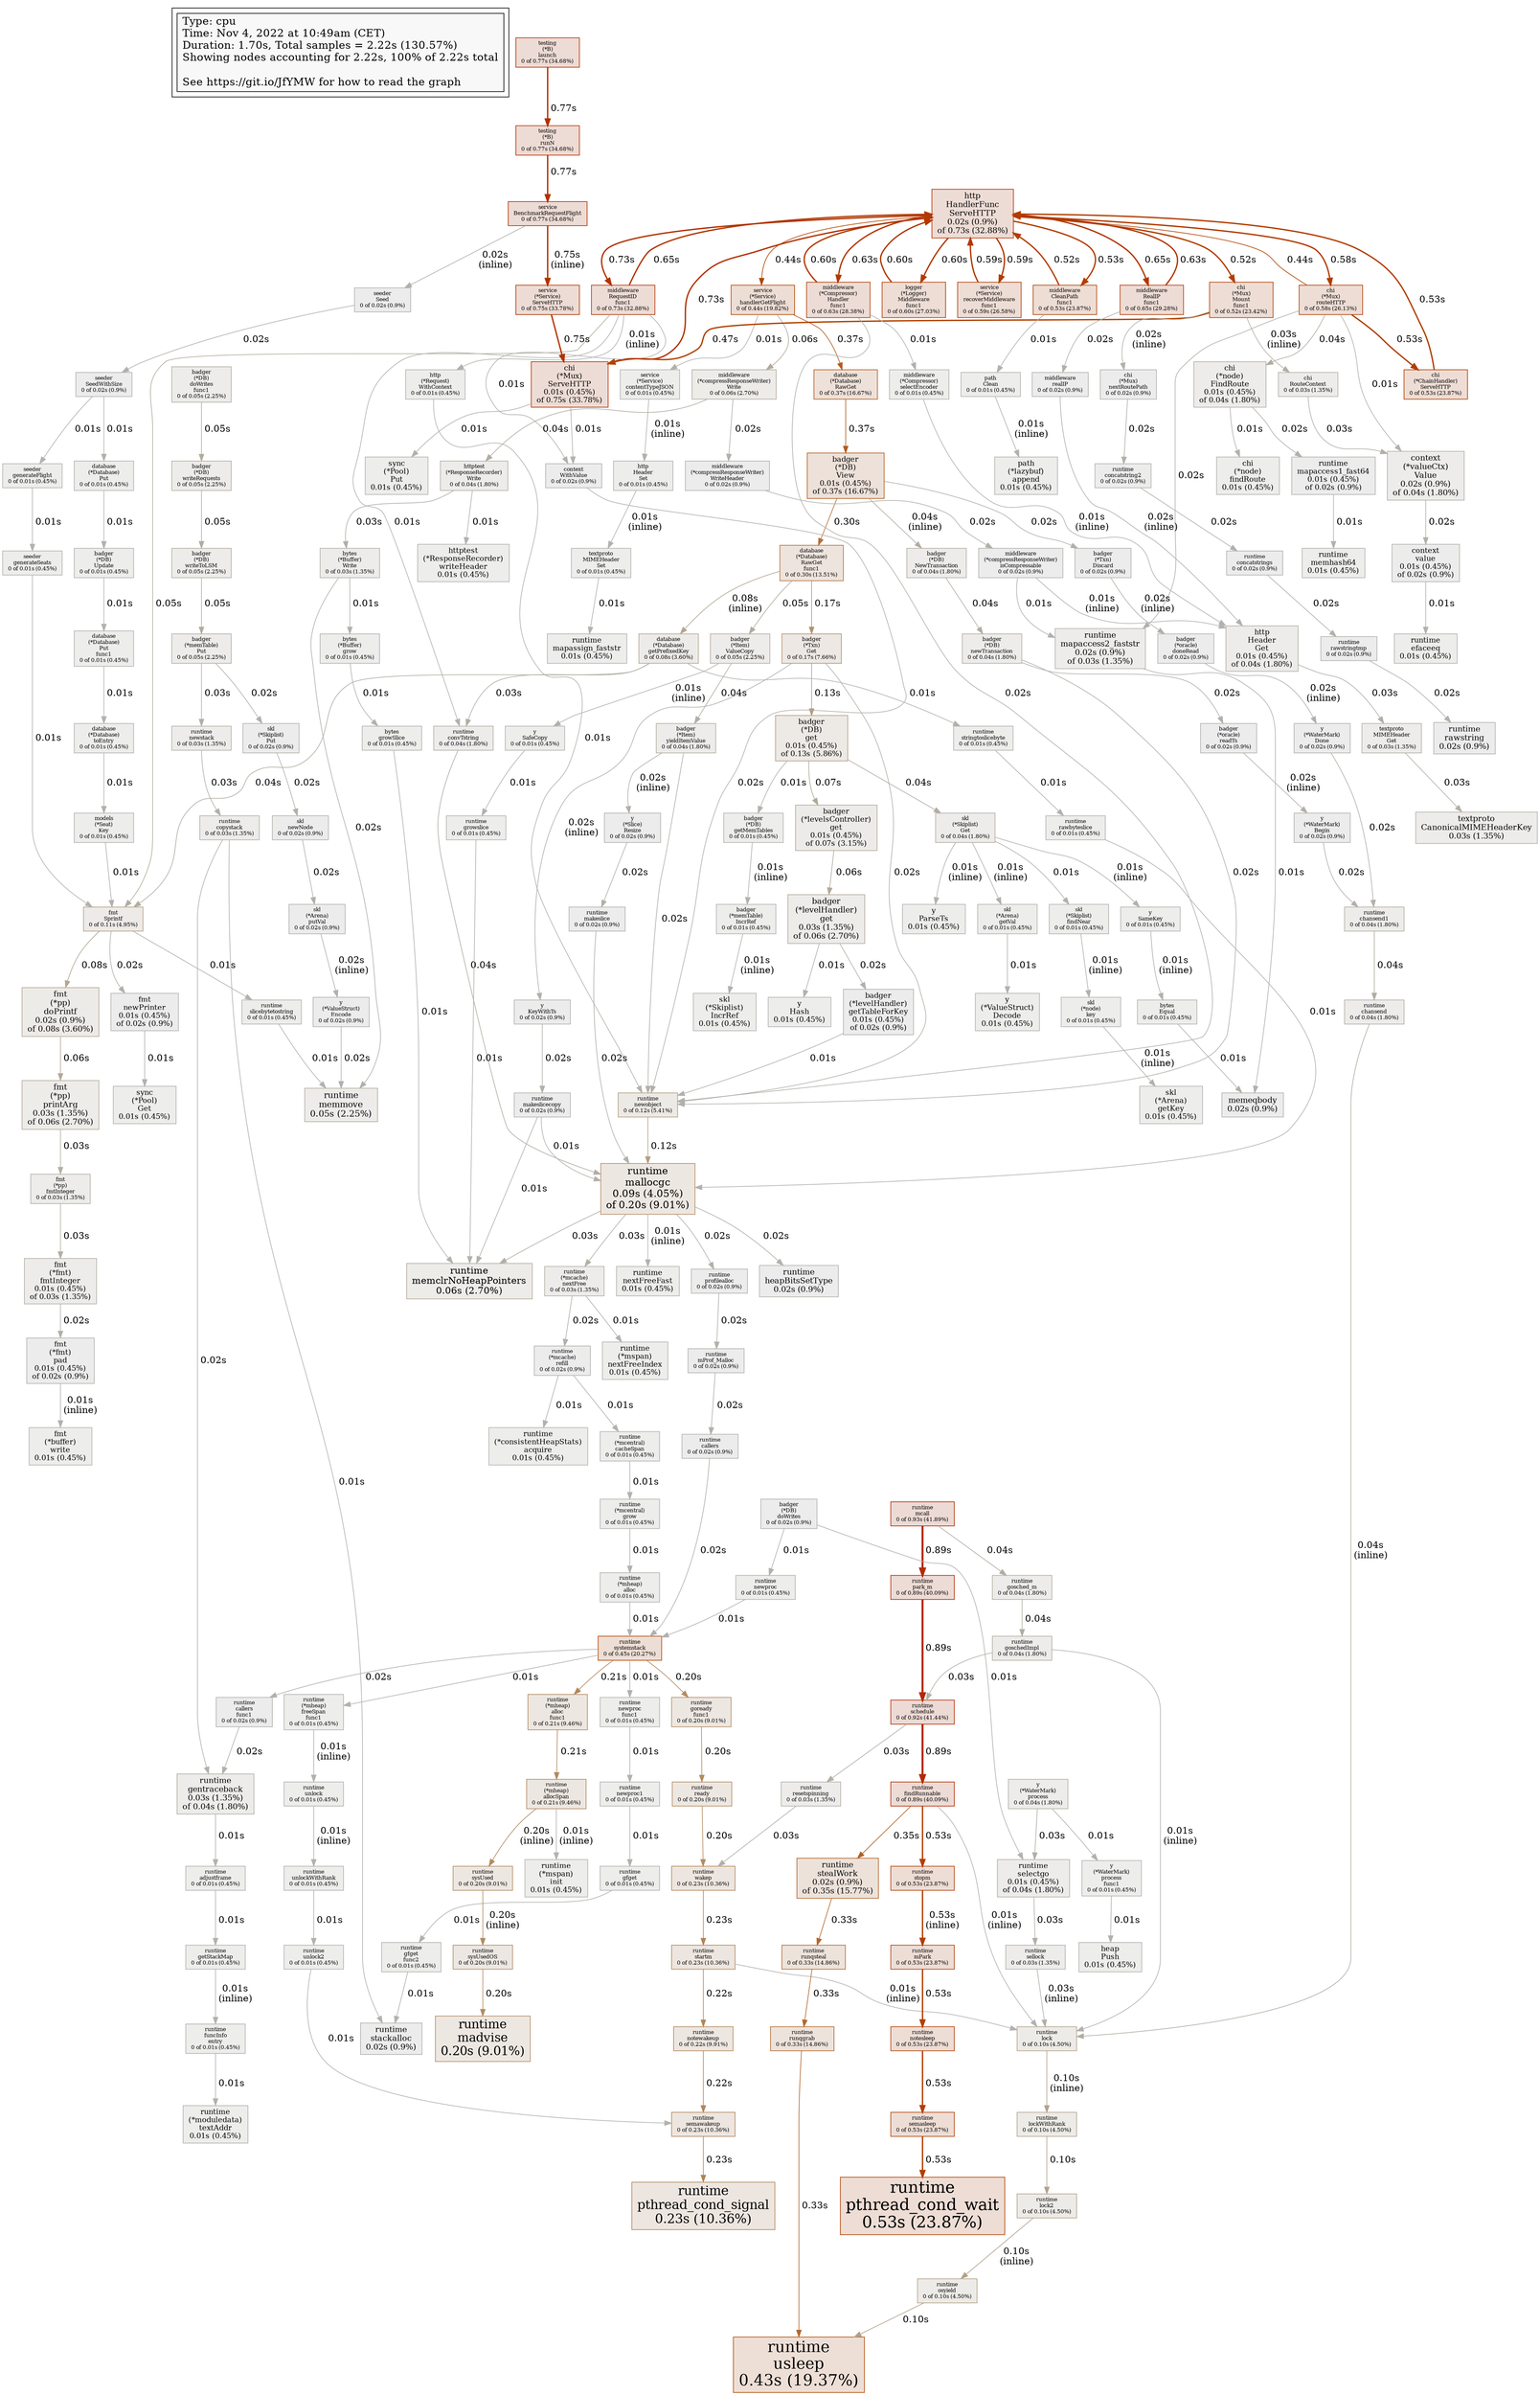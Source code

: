 digraph "unnamed" {
node [style=filled fillcolor="#f8f8f8"]
subgraph cluster_L { "Type: cpu" [shape=box fontsize=16 label="Type: cpu\lTime: Nov 4, 2022 at 10:49am (CET)\lDuration: 1.70s, Total samples = 2.22s (130.57%)\lShowing nodes accounting for 2.22s, 100% of 2.22s total\l\lSee https://git.io/JfYMW for how to read the graph\l"] }
N1 [label="http\nHandlerFunc\nServeHTTP\n0.02s (0.9%)\nof 0.73s (32.88%)" id="node1" fontsize=12 shape=box tooltip="net/http.HandlerFunc.ServeHTTP (0.73s)" color="#b23200" fillcolor="#eddcd5"]
N2 [label="runtime\nsystemstack\n0 of 0.45s (20.27%)" id="node2" fontsize=8 shape=box tooltip="runtime.systemstack (0.45s)" color="#b24300" fillcolor="#edded5"]
N3 [label="runtime\nusleep\n0.43s (19.37%)" id="node3" fontsize=23 shape=box tooltip="runtime.usleep (0.43s)" color="#b24805" fillcolor="#eddfd6"]
N4 [label="runtime\nmcall\n0 of 0.93s (41.89%)" id="node4" fontsize=8 shape=box tooltip="runtime.mcall (0.93s)" color="#b22900" fillcolor="#eddad5"]
N5 [label="runtime\npthread_cond_wait\n0.53s (23.87%)" id="node5" fontsize=24 shape=box tooltip="runtime.pthread_cond_wait (0.53s)" color="#b23e00" fillcolor="#edddd5"]
N6 [label="chi\n(*Mux)\nServeHTTP\n0.01s (0.45%)\nof 0.75s (33.78%)" id="node6" fontsize=11 shape=box tooltip="github.com/go-chi/chi/v5.(*Mux).ServeHTTP (0.75s)" color="#b23100" fillcolor="#eddcd5"]
N7 [label="runtime\nfindRunnable\n0 of 0.89s (40.09%)" id="node7" fontsize=8 shape=box tooltip="runtime.findRunnable (0.89s)" color="#b22a00" fillcolor="#eddbd5"]
N8 [label="runtime\nmallocgc\n0.09s (4.05%)\nof 0.20s (9.01%)" id="node8" fontsize=15 shape=box tooltip="runtime.mallocgc (0.20s)" color="#b28b62" fillcolor="#ede7e2"]
N9 [label="chi\n(*Mux)\nrouteHTTP\n0 of 0.58s (26.13%)" id="node9" fontsize=8 shape=box tooltip="github.com/go-chi/chi/v5.(*Mux).routeHTTP (0.58s)" color="#b23b00" fillcolor="#edddd5"]
N10 [label="testing\n(*B)\nlaunch\n0 of 0.77s (34.68%)" id="node10" fontsize=8 shape=box tooltip="testing.(*B).launch (0.77s)" color="#b23000" fillcolor="#eddbd5"]
N11 [label="middleware\nRequestID\nfunc1\n0 of 0.73s (32.88%)" id="node11" fontsize=8 shape=box tooltip="github.com/go-chi/chi/v5/middleware.RequestID.func1 (0.73s)" color="#b23200" fillcolor="#eddcd5"]
N12 [label="runtime\npthread_cond_signal\n0.23s (10.36%)" id="node12" fontsize=19 shape=box tooltip="runtime.pthread_cond_signal (0.23s)" color="#b28356" fillcolor="#ede6e0"]
N13 [label="database\n(*Database)\nRawGet\nfunc1\n0 of 0.30s (13.51%)" id="node13" fontsize=8 shape=box tooltip="github.com/christophwitzko/flight-booking-service/pkg/database.(*Database).RawGet.func1 (0.30s)" color="#b27039" fillcolor="#ede4dd"]
N14 [label="runtime\nmadvise\n0.20s (9.01%)" id="node14" fontsize=18 shape=box tooltip="runtime.madvise (0.20s)" color="#b28b62" fillcolor="#ede7e2"]
N15 [label="runtime\nschedule\n0 of 0.92s (41.44%)" id="node15" fontsize=8 shape=box tooltip="runtime.schedule (0.92s)" color="#b22900" fillcolor="#eddad5"]
N16 [label="badger\n(*DB)\nView\n0.01s (0.45%)\nof 0.37s (16.67%)" id="node16" fontsize=11 shape=box tooltip="github.com/dgraph-io/badger/v3.(*DB).View (0.37s)" color="#b25b1d" fillcolor="#ede1d9"]
N17 [label="runtime\nnewobject\n0 of 0.12s (5.41%)" id="node17" fontsize=8 shape=box tooltip="runtime.newobject (0.12s)" color="#b29e82" fillcolor="#edeae6"]
N18 [label="service\n(*Service)\nhandlerGetFlight\n0 of 0.44s (19.82%)" id="node18" fontsize=8 shape=box tooltip="github.com/christophwitzko/flight-booking-service/pkg/service.(*Service).handlerGetFlight (0.44s)" color="#b24501" fillcolor="#edded5"]
N19 [label="fmt\nSprintf\n0 of 0.11s (4.95%)" id="node19" fontsize=8 shape=box tooltip="fmt.Sprintf (0.11s)" color="#b2a086" fillcolor="#edeae7"]
N20 [label="chi\n(*Mux)\nMount\nfunc1\n0 of 0.52s (23.42%)" id="node20" fontsize=8 shape=box tooltip="github.com/go-chi/chi/v5.(*Mux).Mount.func1 (0.52s)" color="#b23f00" fillcolor="#edddd5"]
N21 [label="runtime\nmemclrNoHeapPointers\n0.06s (2.70%)" id="node21" fontsize=14 shape=box tooltip="runtime.memclrNoHeapPointers (0.06s)" color="#b2aa9a" fillcolor="#edece9"]
N22 [label="badger\n(*DB)\nget\n0.01s (0.45%)\nof 0.13s (5.86%)" id="node22" fontsize=11 shape=box tooltip="github.com/dgraph-io/badger/v3.(*DB).get (0.13s)" color="#b29c7e" fillcolor="#edeae6"]
N23 [label="runtime\nlock\n0 of 0.10s (4.50%)" id="node23" fontsize=8 shape=box tooltip="runtime.lock (0.10s)" color="#b2a28a" fillcolor="#edebe7"]
N24 [label="middleware\n(*Compressor)\nHandler\nfunc1\n0 of 0.63s (28.38%)" id="node24" fontsize=8 shape=box tooltip="github.com/go-chi/chi/v5/middleware.(*Compressor).Handler.func1 (0.63s)" color="#b23800" fillcolor="#eddcd5"]
N25 [label="runtime\nmemmove\n0.05s (2.25%)" id="node25" fontsize=13 shape=box tooltip="runtime.memmove (0.05s)" color="#b2ac9e" fillcolor="#edecea"]
N26 [label="badger\n(*Txn)\nGet\n0 of 0.17s (7.66%)" id="node26" fontsize=8 shape=box tooltip="github.com/dgraph-io/badger/v3.(*Txn).Get (0.17s)" color="#b2926e" fillcolor="#ede8e4"]
N27 [label="service\nBenchmarkRequestFlight\n0 of 0.77s (34.68%)" id="node27" fontsize=8 shape=box tooltip="github.com/christophwitzko/flight-booking-service/pkg/service.BenchmarkRequestFlight (0.77s)" color="#b23000" fillcolor="#eddbd5"]
N28 [label="runtime\nstealWork\n0.02s (0.9%)\nof 0.35s (15.77%)" id="node28" fontsize=12 shape=box tooltip="runtime.stealWork (0.35s)" color="#b26125" fillcolor="#ede2da"]
N29 [label="middleware\nRealIP\nfunc1\n0 of 0.65s (29.28%)" id="node29" fontsize=8 shape=box tooltip="github.com/go-chi/chi/v5/middleware.RealIP.func1 (0.65s)" color="#b23700" fillcolor="#eddcd5"]
N30 [label="runtime\nwakep\n0 of 0.23s (10.36%)" id="node30" fontsize=8 shape=box tooltip="runtime.wakep (0.23s)" color="#b28356" fillcolor="#ede6e0"]
N31 [label="badger\n(*levelHandler)\nget\n0.03s (1.35%)\nof 0.06s (2.70%)" id="node31" fontsize=12 shape=box tooltip="github.com/dgraph-io/badger/v3.(*levelHandler).get (0.06s)" color="#b2aa9a" fillcolor="#edece9"]
N32 [label="database\n(*Database)\ngetPrefixedKey\n0 of 0.08s (3.60%)" id="node32" fontsize=8 shape=box tooltip="github.com/christophwitzko/flight-booking-service/pkg/database.(*Database).getPrefixedKey (0.08s)" color="#b2a692" fillcolor="#edebe8"]
N33 [label="http\nHeader\nGet\n0.01s (0.45%)\nof 0.04s (1.80%)" id="node33" fontsize=11 shape=box tooltip="net/http.Header.Get (0.04s)" color="#b2ada2" fillcolor="#edeceb"]
N34 [label="runtime\ngentraceback\n0.03s (1.35%)\nof 0.04s (1.80%)" id="node34" fontsize=12 shape=box tooltip="runtime.gentraceback (0.04s)" color="#b2ada2" fillcolor="#edeceb"]
N35 [label="context\n(*valueCtx)\nValue\n0.02s (0.9%)\nof 0.04s (1.80%)" id="node35" fontsize=12 shape=box tooltip="context.(*valueCtx).Value (0.04s)" color="#b2ada2" fillcolor="#edeceb"]
N36 [label="fmt\n(*pp)\nprintArg\n0.03s (1.35%)\nof 0.06s (2.70%)" id="node36" fontsize=12 shape=box tooltip="fmt.(*pp).printArg (0.06s)" color="#b2aa9a" fillcolor="#edece9"]
N37 [label="fmt\n(*pp)\ndoPrintf\n0.02s (0.9%)\nof 0.08s (3.60%)" id="node37" fontsize=12 shape=box tooltip="fmt.(*pp).doPrintf (0.08s)" color="#b2a692" fillcolor="#edebe8"]
N38 [label="skl\n(*Skiplist)\nGet\n0 of 0.04s (1.80%)" id="node38" fontsize=8 shape=box tooltip="github.com/dgraph-io/badger/v3/skl.(*Skiplist).Get (0.04s)" color="#b2ada2" fillcolor="#edeceb"]
N39 [label="runtime\nmapaccess2_faststr\n0.02s (0.9%)\nof 0.03s (1.35%)" id="node39" fontsize=12 shape=box tooltip="runtime.mapaccess2_faststr (0.03s)" color="#b2afa6" fillcolor="#edeceb"]
N40 [label="runtime\nselectgo\n0.01s (0.45%)\nof 0.04s (1.80%)" id="node40" fontsize=11 shape=box tooltip="runtime.selectgo (0.04s)" color="#b2ada2" fillcolor="#edeceb"]
N41 [label="y\n(*WaterMark)\nprocess\n0 of 0.04s (1.80%)" id="node41" fontsize=8 shape=box tooltip="github.com/dgraph-io/badger/v3/y.(*WaterMark).process (0.04s)" color="#b2ada2" fillcolor="#edeceb"]
N42 [label="middleware\nCleanPath\nfunc1\n0 of 0.53s (23.87%)" id="node42" fontsize=8 shape=box tooltip="github.com/go-chi/chi/v5/middleware.CleanPath.func1 (0.53s)" color="#b23e00" fillcolor="#edddd5"]
N43 [label="chi\n(*node)\nFindRoute\n0.01s (0.45%)\nof 0.04s (1.80%)" id="node43" fontsize=11 shape=box tooltip="github.com/go-chi/chi/v5.(*node).FindRoute (0.04s)" color="#b2ada2" fillcolor="#edeceb"]
N44 [label="memeqbody\n0.02s (0.9%)" id="node44" fontsize=12 shape=box tooltip="memeqbody (0.02s)" color="#b2b0aa" fillcolor="#edecec"]
N45 [label="textproto\nCanonicalMIMEHeaderKey\n0.03s (1.35%)" id="node45" fontsize=12 shape=box tooltip="net/textproto.CanonicalMIMEHeaderKey (0.03s)" color="#b2afa6" fillcolor="#edeceb"]
N46 [label="runtime\nstackalloc\n0.02s (0.9%)" id="node46" fontsize=12 shape=box tooltip="runtime.stackalloc (0.02s)" color="#b2b0aa" fillcolor="#edecec"]
N47 [label="runtime\nsemawakeup\n0 of 0.23s (10.36%)" id="node47" fontsize=8 shape=box tooltip="runtime.semawakeup (0.23s)" color="#b28356" fillcolor="#ede6e0"]
N48 [label="runtime\nstartm\n0 of 0.23s (10.36%)" id="node48" fontsize=8 shape=box tooltip="runtime.startm (0.23s)" color="#b28356" fillcolor="#ede6e0"]
N49 [label="runtime\n(*mheap)\nallocSpan\n0 of 0.21s (9.46%)" id="node49" fontsize=8 shape=box tooltip="runtime.(*mheap).allocSpan (0.21s)" color="#b2885e" fillcolor="#ede7e1"]
N50 [label="middleware\n(*compressResponseWriter)\nWrite\n0 of 0.06s (2.70%)" id="node50" fontsize=8 shape=box tooltip="github.com/go-chi/chi/v5/middleware.(*compressResponseWriter).Write (0.06s)" color="#b2aa9a" fillcolor="#edece9"]
N51 [label="badger\n(*levelsController)\nget\n0.01s (0.45%)\nof 0.07s (3.15%)" id="node51" fontsize=11 shape=box tooltip="github.com/dgraph-io/badger/v3.(*levelsController).get (0.07s)" color="#b2a896" fillcolor="#edebe9"]
N52 [label="badger\n(*DB)\ndoWrites\nfunc1\n0 of 0.05s (2.25%)" id="node52" fontsize=8 shape=box tooltip="github.com/dgraph-io/badger/v3.(*DB).doWrites.func1 (0.05s)" color="#b2ac9e" fillcolor="#edecea"]
N53 [label="badger\n(*memTable)\nPut\n0 of 0.05s (2.25%)" id="node53" fontsize=8 shape=box tooltip="github.com/dgraph-io/badger/v3.(*memTable).Put (0.05s)" color="#b2ac9e" fillcolor="#edecea"]
N54 [label="badger\n(*DB)\ndoWrites\n0 of 0.02s (0.9%)" id="node54" fontsize=8 shape=box tooltip="github.com/dgraph-io/badger/v3.(*DB).doWrites (0.02s)" color="#b2b0aa" fillcolor="#edecec"]
N55 [label="badger\n(*DB)\nnewTransaction\n0 of 0.04s (1.80%)" id="node55" fontsize=8 shape=box tooltip="github.com/dgraph-io/badger/v3.(*DB).newTransaction (0.04s)" color="#b2ada2" fillcolor="#edeceb"]
N56 [label="badger\n(*Item)\nyieldItemValue\n0 of 0.04s (1.80%)" id="node56" fontsize=8 shape=box tooltip="github.com/dgraph-io/badger/v3.(*Item).yieldItemValue (0.04s)" color="#b2ada2" fillcolor="#edeceb"]
N57 [label="runtime\nchansend1\n0 of 0.04s (1.80%)" id="node57" fontsize=8 shape=box tooltip="runtime.chansend1 (0.04s)" color="#b2ada2" fillcolor="#edeceb"]
N58 [label="runtime\nheapBitsSetType\n0.02s (0.9%)" id="node58" fontsize=12 shape=box tooltip="runtime.heapBitsSetType (0.02s)" color="#b2b0aa" fillcolor="#edecec"]
N59 [label="runtime\nrawstring\n0.02s (0.9%)" id="node59" fontsize=12 shape=box tooltip="runtime.rawstring (0.02s)" color="#b2b0aa" fillcolor="#edecec"]
N60 [label="fmt\n(*fmt)\nfmtInteger\n0.01s (0.45%)\nof 0.03s (1.35%)" id="node60" fontsize=11 shape=box tooltip="fmt.(*fmt).fmtInteger (0.03s)" color="#b2afa6" fillcolor="#edeceb"]
N61 [label="badger\n(*Item)\nValueCopy\n0 of 0.05s (2.25%)" id="node61" fontsize=8 shape=box tooltip="github.com/dgraph-io/badger/v3.(*Item).ValueCopy (0.05s)" color="#b2ac9e" fillcolor="#edecea"]
N62 [label="httptest\n(*ResponseRecorder)\nWrite\n0 of 0.04s (1.80%)" id="node62" fontsize=8 shape=box tooltip="net/http/httptest.(*ResponseRecorder).Write (0.04s)" color="#b2ada2" fillcolor="#edeceb"]
N63 [label="runtime\nconvTstring\n0 of 0.04s (1.80%)" id="node63" fontsize=8 shape=box tooltip="runtime.convTstring (0.04s)" color="#b2ada2" fillcolor="#edeceb"]
N64 [label="runtime\ngoschedImpl\n0 of 0.04s (1.80%)" id="node64" fontsize=8 shape=box tooltip="runtime.goschedImpl (0.04s)" color="#b2ada2" fillcolor="#edeceb"]
N65 [label="context\nvalue\n0.01s (0.45%)\nof 0.02s (0.9%)" id="node65" fontsize=11 shape=box tooltip="context.value (0.02s)" color="#b2b0aa" fillcolor="#edecec"]
N66 [label="fmt\n(*fmt)\npad\n0.01s (0.45%)\nof 0.02s (0.9%)" id="node66" fontsize=11 shape=box tooltip="fmt.(*fmt).pad (0.02s)" color="#b2b0aa" fillcolor="#edecec"]
N67 [label="fmt\nnewPrinter\n0.01s (0.45%)\nof 0.02s (0.9%)" id="node67" fontsize=11 shape=box tooltip="fmt.newPrinter (0.02s)" color="#b2b0aa" fillcolor="#edecec"]
N68 [label="badger\n(*levelHandler)\ngetTableForKey\n0.01s (0.45%)\nof 0.02s (0.9%)" id="node68" fontsize=11 shape=box tooltip="github.com/dgraph-io/badger/v3.(*levelHandler).getTableForKey (0.02s)" color="#b2b0aa" fillcolor="#edecec"]
N69 [label="runtime\nmapaccess1_fast64\n0.01s (0.45%)\nof 0.02s (0.9%)" id="node69" fontsize=11 shape=box tooltip="runtime.mapaccess1_fast64 (0.02s)" color="#b2b0aa" fillcolor="#edecec"]
N70 [label="bytes\n(*Buffer)\nWrite\n0 of 0.03s (1.35%)" id="node70" fontsize=8 shape=box tooltip="bytes.(*Buffer).Write (0.03s)" color="#b2afa6" fillcolor="#edeceb"]
N71 [label="runtime\n(*mcache)\nnextFree\n0 of 0.03s (1.35%)" id="node71" fontsize=8 shape=box tooltip="runtime.(*mcache).nextFree (0.03s)" color="#b2afa6" fillcolor="#edeceb"]
N72 [label="runtime\ncopystack\n0 of 0.03s (1.35%)" id="node72" fontsize=8 shape=box tooltip="runtime.copystack (0.03s)" color="#b2afa6" fillcolor="#edeceb"]
N73 [label="heap\nPush\n0.01s (0.45%)" id="node73" fontsize=11 shape=box tooltip="container/heap.Push (0.01s)" color="#b2b1ae" fillcolor="#ededec"]
N74 [label="context\nWithValue\n0 of 0.02s (0.9%)" id="node74" fontsize=8 shape=box tooltip="context.WithValue (0.02s)" color="#b2b0aa" fillcolor="#edecec"]
N75 [label="fmt\n(*buffer)\nwrite\n0.01s (0.45%)" id="node75" fontsize=11 shape=box tooltip="fmt.(*buffer).write (0.01s)" color="#b2b1ae" fillcolor="#ededec"]
N76 [label="seeder\nSeedWithSize\n0 of 0.02s (0.9%)" id="node76" fontsize=8 shape=box tooltip="github.com/christophwitzko/flight-booking-service/pkg/database/seeder.SeedWithSize (0.02s)" color="#b2b0aa" fillcolor="#edecec"]
N77 [label="skl\n(*Arena)\ngetKey\n0.01s (0.45%)" id="node77" fontsize=11 shape=box tooltip="github.com/dgraph-io/badger/v3/skl.(*Arena).getKey (0.01s)" color="#b2b1ae" fillcolor="#ededec"]
N78 [label="skl\n(*Skiplist)\nIncrRef\n0.01s (0.45%)" id="node78" fontsize=11 shape=box tooltip="github.com/dgraph-io/badger/v3/skl.(*Skiplist).IncrRef (0.01s)" color="#b2b1ae" fillcolor="#ededec"]
N79 [label="y\n(*ValueStruct)\nDecode\n0.01s (0.45%)" id="node79" fontsize=11 shape=box tooltip="github.com/dgraph-io/badger/v3/y.(*ValueStruct).Decode (0.01s)" color="#b2b1ae" fillcolor="#ededec"]
N80 [label="y\nHash\n0.01s (0.45%)" id="node80" fontsize=11 shape=box tooltip="github.com/dgraph-io/badger/v3/y.Hash (0.01s)" color="#b2b1ae" fillcolor="#ededec"]
N81 [label="y\nParseTs\n0.01s (0.45%)" id="node81" fontsize=11 shape=box tooltip="github.com/dgraph-io/badger/v3/y.ParseTs (0.01s)" color="#b2b1ae" fillcolor="#ededec"]
N82 [label="chi\n(*node)\nfindRoute\n0.01s (0.45%)" id="node82" fontsize=11 shape=box tooltip="github.com/go-chi/chi/v5.(*node).findRoute (0.01s)" color="#b2b1ae" fillcolor="#ededec"]
N83 [label="middleware\n(*compressResponseWriter)\nisCompressable\n0 of 0.02s (0.9%)" id="node83" fontsize=8 shape=box tooltip="github.com/go-chi/chi/v5/middleware.(*compressResponseWriter).isCompressable (0.02s)" color="#b2b0aa" fillcolor="#edecec"]
N84 [label="httptest\n(*ResponseRecorder)\nwriteHeader\n0.01s (0.45%)" id="node84" fontsize=11 shape=box tooltip="net/http/httptest.(*ResponseRecorder).writeHeader (0.01s)" color="#b2b1ae" fillcolor="#ededec"]
N85 [label="path\n(*lazybuf)\nappend\n0.01s (0.45%)" id="node85" fontsize=11 shape=box tooltip="path.(*lazybuf).append (0.01s)" color="#b2b1ae" fillcolor="#ededec"]
N86 [label="runtime\n(*consistentHeapStats)\nacquire\n0.01s (0.45%)" id="node86" fontsize=11 shape=box tooltip="runtime.(*consistentHeapStats).acquire (0.01s)" color="#b2b1ae" fillcolor="#ededec"]
N87 [label="runtime\n(*mcache)\nrefill\n0 of 0.02s (0.9%)" id="node87" fontsize=8 shape=box tooltip="runtime.(*mcache).refill (0.02s)" color="#b2b0aa" fillcolor="#edecec"]
N88 [label="runtime\n(*moduledata)\ntextAddr\n0.01s (0.45%)" id="node88" fontsize=11 shape=box tooltip="runtime.(*moduledata).textAddr (0.01s)" color="#b2b1ae" fillcolor="#ededec"]
N89 [label="runtime\n(*mspan)\ninit\n0.01s (0.45%)" id="node89" fontsize=11 shape=box tooltip="runtime.(*mspan).init (0.01s)" color="#b2b1ae" fillcolor="#ededec"]
N90 [label="runtime\n(*mspan)\nnextFreeIndex\n0.01s (0.45%)" id="node90" fontsize=11 shape=box tooltip="runtime.(*mspan).nextFreeIndex (0.01s)" color="#b2b1ae" fillcolor="#ededec"]
N91 [label="runtime\nefaceeq\n0.01s (0.45%)" id="node91" fontsize=11 shape=box tooltip="runtime.efaceeq (0.01s)" color="#b2b1ae" fillcolor="#ededec"]
N92 [label="runtime\nmakeslicecopy\n0 of 0.02s (0.9%)" id="node92" fontsize=8 shape=box tooltip="runtime.makeslicecopy (0.02s)" color="#b2b0aa" fillcolor="#edecec"]
N93 [label="runtime\nmapassign_faststr\n0.01s (0.45%)" id="node93" fontsize=11 shape=box tooltip="runtime.mapassign_faststr (0.01s)" color="#b2b1ae" fillcolor="#ededec"]
N94 [label="runtime\nmemhash64\n0.01s (0.45%)" id="node94" fontsize=11 shape=box tooltip="runtime.memhash64 (0.01s)" color="#b2b1ae" fillcolor="#ededec"]
N95 [label="runtime\nnextFreeFast\n0.01s (0.45%)" id="node95" fontsize=11 shape=box tooltip="runtime.nextFreeFast (0.01s)" color="#b2b1ae" fillcolor="#ededec"]
N96 [label="sync\n(*Pool)\nGet\n0.01s (0.45%)" id="node96" fontsize=11 shape=box tooltip="sync.(*Pool).Get (0.01s)" color="#b2b1ae" fillcolor="#ededec"]
N97 [label="sync\n(*Pool)\nPut\n0.01s (0.45%)" id="node97" fontsize=11 shape=box tooltip="sync.(*Pool).Put (0.01s)" color="#b2b1ae" fillcolor="#ededec"]
N98 [label="bytes\n(*Buffer)\ngrow\n0 of 0.01s (0.45%)" id="node98" fontsize=8 shape=box tooltip="bytes.(*Buffer).grow (0.01s)" color="#b2b1ae" fillcolor="#ededec"]
N99 [label="bytes\nEqual\n0 of 0.01s (0.45%)" id="node99" fontsize=8 shape=box tooltip="bytes.Equal (0.01s)" color="#b2b1ae" fillcolor="#ededec"]
N100 [label="bytes\ngrowSlice\n0 of 0.01s (0.45%)" id="node100" fontsize=8 shape=box tooltip="bytes.growSlice (0.01s)" color="#b2b1ae" fillcolor="#ededec"]
N101 [label="fmt\n(*pp)\nfmtInteger\n0 of 0.03s (1.35%)" id="node101" fontsize=8 shape=box tooltip="fmt.(*pp).fmtInteger (0.03s)" color="#b2afa6" fillcolor="#edeceb"]
N102 [label="database\n(*Database)\nPut\n0 of 0.01s (0.45%)" id="node102" fontsize=8 shape=box tooltip="github.com/christophwitzko/flight-booking-service/pkg/database.(*Database).Put (0.01s)" color="#b2b1ae" fillcolor="#ededec"]
N103 [label="database\n(*Database)\nPut\nfunc1\n0 of 0.01s (0.45%)" id="node103" fontsize=8 shape=box tooltip="github.com/christophwitzko/flight-booking-service/pkg/database.(*Database).Put.func1 (0.01s)" color="#b2b1ae" fillcolor="#ededec"]
N104 [label="database\n(*Database)\nRawGet\n0 of 0.37s (16.67%)" id="node104" fontsize=8 shape=box tooltip="github.com/christophwitzko/flight-booking-service/pkg/database.(*Database).RawGet (0.37s)" color="#b25b1d" fillcolor="#ede1d9"]
N105 [label="database\n(*Database)\ntoEntry\n0 of 0.01s (0.45%)" id="node105" fontsize=8 shape=box tooltip="github.com/christophwitzko/flight-booking-service/pkg/database.(*Database).toEntry (0.01s)" color="#b2b1ae" fillcolor="#ededec"]
N106 [label="models\n(*Seat)\nKey\n0 of 0.01s (0.45%)" id="node106" fontsize=8 shape=box tooltip="github.com/christophwitzko/flight-booking-service/pkg/database/models.(*Seat).Key (0.01s)" color="#b2b1ae" fillcolor="#ededec"]
N107 [label="seeder\nSeed\n0 of 0.02s (0.9%)" id="node107" fontsize=8 shape=box tooltip="github.com/christophwitzko/flight-booking-service/pkg/database/seeder.Seed (0.02s)" color="#b2b0aa" fillcolor="#edecec"]
N108 [label="seeder\ngenerateFlight\n0 of 0.01s (0.45%)" id="node108" fontsize=8 shape=box tooltip="github.com/christophwitzko/flight-booking-service/pkg/database/seeder.generateFlight (0.01s)" color="#b2b1ae" fillcolor="#ededec"]
N109 [label="seeder\ngenerateSeats\n0 of 0.01s (0.45%)" id="node109" fontsize=8 shape=box tooltip="github.com/christophwitzko/flight-booking-service/pkg/database/seeder.generateSeats (0.01s)" color="#b2b1ae" fillcolor="#ededec"]
N110 [label="logger\n(*Logger)\nMiddleware\nfunc1\n0 of 0.60s (27.03%)" id="node110" fontsize=8 shape=box tooltip="github.com/christophwitzko/flight-booking-service/pkg/logger.(*Logger).Middleware.func1 (0.60s)" color="#b23900" fillcolor="#edddd5"]
N111 [label="service\n(*Service)\nServeHTTP\n0 of 0.75s (33.78%)" id="node111" fontsize=8 shape=box tooltip="github.com/christophwitzko/flight-booking-service/pkg/service.(*Service).ServeHTTP (0.75s)" color="#b23100" fillcolor="#eddcd5"]
N112 [label="service\n(*Service)\ncontentTypeJSON\n0 of 0.01s (0.45%)" id="node112" fontsize=8 shape=box tooltip="github.com/christophwitzko/flight-booking-service/pkg/service.(*Service).contentTypeJSON (0.01s)" color="#b2b1ae" fillcolor="#ededec"]
N113 [label="service\n(*Service)\nrecoverMiddleware\nfunc1\n0 of 0.59s (26.58%)" id="node113" fontsize=8 shape=box tooltip="github.com/christophwitzko/flight-booking-service/pkg/service.(*Service).recoverMiddleware.func1 (0.59s)" color="#b23a00" fillcolor="#edddd5"]
N114 [label="badger\n(*DB)\nNewTransaction\n0 of 0.04s (1.80%)" id="node114" fontsize=8 shape=box tooltip="github.com/dgraph-io/badger/v3.(*DB).NewTransaction (0.04s)" color="#b2ada2" fillcolor="#edeceb"]
N115 [label="badger\n(*DB)\nUpdate\n0 of 0.01s (0.45%)" id="node115" fontsize=8 shape=box tooltip="github.com/dgraph-io/badger/v3.(*DB).Update (0.01s)" color="#b2b1ae" fillcolor="#ededec"]
N116 [label="badger\n(*DB)\ngetMemTables\n0 of 0.01s (0.45%)" id="node116" fontsize=8 shape=box tooltip="github.com/dgraph-io/badger/v3.(*DB).getMemTables (0.01s)" color="#b2b1ae" fillcolor="#ededec"]
N117 [label="badger\n(*DB)\nwriteRequests\n0 of 0.05s (2.25%)" id="node117" fontsize=8 shape=box tooltip="github.com/dgraph-io/badger/v3.(*DB).writeRequests (0.05s)" color="#b2ac9e" fillcolor="#edecea"]
N118 [label="badger\n(*DB)\nwriteToLSM\n0 of 0.05s (2.25%)" id="node118" fontsize=8 shape=box tooltip="github.com/dgraph-io/badger/v3.(*DB).writeToLSM (0.05s)" color="#b2ac9e" fillcolor="#edecea"]
N119 [label="badger\n(*Txn)\nDiscard\n0 of 0.02s (0.9%)" id="node119" fontsize=8 shape=box tooltip="github.com/dgraph-io/badger/v3.(*Txn).Discard (0.02s)" color="#b2b0aa" fillcolor="#edecec"]
N120 [label="badger\n(*memTable)\nIncrRef\n0 of 0.01s (0.45%)" id="node120" fontsize=8 shape=box tooltip="github.com/dgraph-io/badger/v3.(*memTable).IncrRef (0.01s)" color="#b2b1ae" fillcolor="#ededec"]
N121 [label="badger\n(*oracle)\ndoneRead\n0 of 0.02s (0.9%)" id="node121" fontsize=8 shape=box tooltip="github.com/dgraph-io/badger/v3.(*oracle).doneRead (0.02s)" color="#b2b0aa" fillcolor="#edecec"]
N122 [label="badger\n(*oracle)\nreadTs\n0 of 0.02s (0.9%)" id="node122" fontsize=8 shape=box tooltip="github.com/dgraph-io/badger/v3.(*oracle).readTs (0.02s)" color="#b2b0aa" fillcolor="#edecec"]
N123 [label="skl\n(*Arena)\ngetVal\n0 of 0.01s (0.45%)" id="node123" fontsize=8 shape=box tooltip="github.com/dgraph-io/badger/v3/skl.(*Arena).getVal (0.01s)" color="#b2b1ae" fillcolor="#ededec"]
N124 [label="skl\n(*Arena)\nputVal\n0 of 0.02s (0.9%)" id="node124" fontsize=8 shape=box tooltip="github.com/dgraph-io/badger/v3/skl.(*Arena).putVal (0.02s)" color="#b2b0aa" fillcolor="#edecec"]
N125 [label="skl\n(*Skiplist)\nPut\n0 of 0.02s (0.9%)" id="node125" fontsize=8 shape=box tooltip="github.com/dgraph-io/badger/v3/skl.(*Skiplist).Put (0.02s)" color="#b2b0aa" fillcolor="#edecec"]
N126 [label="skl\n(*Skiplist)\nfindNear\n0 of 0.01s (0.45%)" id="node126" fontsize=8 shape=box tooltip="github.com/dgraph-io/badger/v3/skl.(*Skiplist).findNear (0.01s)" color="#b2b1ae" fillcolor="#ededec"]
N127 [label="skl\n(*node)\nkey\n0 of 0.01s (0.45%)" id="node127" fontsize=8 shape=box tooltip="github.com/dgraph-io/badger/v3/skl.(*node).key (0.01s)" color="#b2b1ae" fillcolor="#ededec"]
N128 [label="skl\nnewNode\n0 of 0.02s (0.9%)" id="node128" fontsize=8 shape=box tooltip="github.com/dgraph-io/badger/v3/skl.newNode (0.02s)" color="#b2b0aa" fillcolor="#edecec"]
N129 [label="y\n(*Slice)\nResize\n0 of 0.02s (0.9%)" id="node129" fontsize=8 shape=box tooltip="github.com/dgraph-io/badger/v3/y.(*Slice).Resize (0.02s)" color="#b2b0aa" fillcolor="#edecec"]
N130 [label="y\n(*ValueStruct)\nEncode\n0 of 0.02s (0.9%)" id="node130" fontsize=8 shape=box tooltip="github.com/dgraph-io/badger/v3/y.(*ValueStruct).Encode (0.02s)" color="#b2b0aa" fillcolor="#edecec"]
N131 [label="y\n(*WaterMark)\nBegin\n0 of 0.02s (0.9%)" id="node131" fontsize=8 shape=box tooltip="github.com/dgraph-io/badger/v3/y.(*WaterMark).Begin (0.02s)" color="#b2b0aa" fillcolor="#edecec"]
N132 [label="y\n(*WaterMark)\nDone\n0 of 0.02s (0.9%)" id="node132" fontsize=8 shape=box tooltip="github.com/dgraph-io/badger/v3/y.(*WaterMark).Done (0.02s)" color="#b2b0aa" fillcolor="#edecec"]
N133 [label="y\n(*WaterMark)\nprocess\nfunc1\n0 of 0.01s (0.45%)" id="node133" fontsize=8 shape=box tooltip="github.com/dgraph-io/badger/v3/y.(*WaterMark).process.func1 (0.01s)" color="#b2b1ae" fillcolor="#ededec"]
N134 [label="y\nKeyWithTs\n0 of 0.02s (0.9%)" id="node134" fontsize=8 shape=box tooltip="github.com/dgraph-io/badger/v3/y.KeyWithTs (0.02s)" color="#b2b0aa" fillcolor="#edecec"]
N135 [label="y\nSafeCopy\n0 of 0.01s (0.45%)" id="node135" fontsize=8 shape=box tooltip="github.com/dgraph-io/badger/v3/y.SafeCopy (0.01s)" color="#b2b1ae" fillcolor="#ededec"]
N136 [label="y\nSameKey\n0 of 0.01s (0.45%)" id="node136" fontsize=8 shape=box tooltip="github.com/dgraph-io/badger/v3/y.SameKey (0.01s)" color="#b2b1ae" fillcolor="#ededec"]
N137 [label="chi\n(*ChainHandler)\nServeHTTP\n0 of 0.53s (23.87%)" id="node137" fontsize=8 shape=box tooltip="github.com/go-chi/chi/v5.(*ChainHandler).ServeHTTP (0.53s)" color="#b23e00" fillcolor="#edddd5"]
N138 [label="chi\n(*Mux)\nnextRoutePath\n0 of 0.02s (0.9%)" id="node138" fontsize=8 shape=box tooltip="github.com/go-chi/chi/v5.(*Mux).nextRoutePath (0.02s)" color="#b2b0aa" fillcolor="#edecec"]
N139 [label="chi\nRouteContext\n0 of 0.03s (1.35%)" id="node139" fontsize=8 shape=box tooltip="github.com/go-chi/chi/v5.RouteContext (0.03s)" color="#b2afa6" fillcolor="#edeceb"]
N140 [label="middleware\n(*Compressor)\nselectEncoder\n0 of 0.01s (0.45%)" id="node140" fontsize=8 shape=box tooltip="github.com/go-chi/chi/v5/middleware.(*Compressor).selectEncoder (0.01s)" color="#b2b1ae" fillcolor="#ededec"]
N141 [label="middleware\n(*compressResponseWriter)\nWriteHeader\n0 of 0.02s (0.9%)" id="node141" fontsize=8 shape=box tooltip="github.com/go-chi/chi/v5/middleware.(*compressResponseWriter).WriteHeader (0.02s)" color="#b2b0aa" fillcolor="#edecec"]
N142 [label="middleware\nrealIP\n0 of 0.02s (0.9%)" id="node142" fontsize=8 shape=box tooltip="github.com/go-chi/chi/v5/middleware.realIP (0.02s)" color="#b2b0aa" fillcolor="#edecec"]
N143 [label="http\n(*Request)\nWithContext\n0 of 0.01s (0.45%)" id="node143" fontsize=8 shape=box tooltip="net/http.(*Request).WithContext (0.01s)" color="#b2b1ae" fillcolor="#ededec"]
N144 [label="http\nHeader\nSet\n0 of 0.01s (0.45%)" id="node144" fontsize=8 shape=box tooltip="net/http.Header.Set (0.01s)" color="#b2b1ae" fillcolor="#ededec"]
N145 [label="textproto\nMIMEHeader\nGet\n0 of 0.03s (1.35%)" id="node145" fontsize=8 shape=box tooltip="net/textproto.MIMEHeader.Get (0.03s)" color="#b2afa6" fillcolor="#edeceb"]
N146 [label="textproto\nMIMEHeader\nSet\n0 of 0.01s (0.45%)" id="node146" fontsize=8 shape=box tooltip="net/textproto.MIMEHeader.Set (0.01s)" color="#b2b1ae" fillcolor="#ededec"]
N147 [label="path\nClean\n0 of 0.01s (0.45%)" id="node147" fontsize=8 shape=box tooltip="path.Clean (0.01s)" color="#b2b1ae" fillcolor="#ededec"]
N148 [label="runtime\n(*mcentral)\ncacheSpan\n0 of 0.01s (0.45%)" id="node148" fontsize=8 shape=box tooltip="runtime.(*mcentral).cacheSpan (0.01s)" color="#b2b1ae" fillcolor="#ededec"]
N149 [label="runtime\n(*mcentral)\ngrow\n0 of 0.01s (0.45%)" id="node149" fontsize=8 shape=box tooltip="runtime.(*mcentral).grow (0.01s)" color="#b2b1ae" fillcolor="#ededec"]
N150 [label="runtime\n(*mheap)\nalloc\n0 of 0.01s (0.45%)" id="node150" fontsize=8 shape=box tooltip="runtime.(*mheap).alloc (0.01s)" color="#b2b1ae" fillcolor="#ededec"]
N151 [label="runtime\n(*mheap)\nalloc\nfunc1\n0 of 0.21s (9.46%)" id="node151" fontsize=8 shape=box tooltip="runtime.(*mheap).alloc.func1 (0.21s)" color="#b2885e" fillcolor="#ede7e1"]
N152 [label="runtime\n(*mheap)\nfreeSpan\nfunc1\n0 of 0.01s (0.45%)" id="node152" fontsize=8 shape=box tooltip="runtime.(*mheap).freeSpan.func1 (0.01s)" color="#b2b1ae" fillcolor="#ededec"]
N153 [label="runtime\nadjustframe\n0 of 0.01s (0.45%)" id="node153" fontsize=8 shape=box tooltip="runtime.adjustframe (0.01s)" color="#b2b1ae" fillcolor="#ededec"]
N154 [label="runtime\ncallers\n0 of 0.02s (0.9%)" id="node154" fontsize=8 shape=box tooltip="runtime.callers (0.02s)" color="#b2b0aa" fillcolor="#edecec"]
N155 [label="runtime\ncallers\nfunc1\n0 of 0.02s (0.9%)" id="node155" fontsize=8 shape=box tooltip="runtime.callers.func1 (0.02s)" color="#b2b0aa" fillcolor="#edecec"]
N156 [label="runtime\nchansend\n0 of 0.04s (1.80%)" id="node156" fontsize=8 shape=box tooltip="runtime.chansend (0.04s)" color="#b2ada2" fillcolor="#edeceb"]
N157 [label="runtime\nconcatstring2\n0 of 0.02s (0.9%)" id="node157" fontsize=8 shape=box tooltip="runtime.concatstring2 (0.02s)" color="#b2b0aa" fillcolor="#edecec"]
N158 [label="runtime\nconcatstrings\n0 of 0.02s (0.9%)" id="node158" fontsize=8 shape=box tooltip="runtime.concatstrings (0.02s)" color="#b2b0aa" fillcolor="#edecec"]
N159 [label="runtime\nfuncInfo\nentry\n0 of 0.01s (0.45%)" id="node159" fontsize=8 shape=box tooltip="runtime.funcInfo.entry (0.01s)" color="#b2b1ae" fillcolor="#ededec"]
N160 [label="runtime\ngetStackMap\n0 of 0.01s (0.45%)" id="node160" fontsize=8 shape=box tooltip="runtime.getStackMap (0.01s)" color="#b2b1ae" fillcolor="#ededec"]
N161 [label="runtime\ngfget\n0 of 0.01s (0.45%)" id="node161" fontsize=8 shape=box tooltip="runtime.gfget (0.01s)" color="#b2b1ae" fillcolor="#ededec"]
N162 [label="runtime\ngfget\nfunc2\n0 of 0.01s (0.45%)" id="node162" fontsize=8 shape=box tooltip="runtime.gfget.func2 (0.01s)" color="#b2b1ae" fillcolor="#ededec"]
N163 [label="runtime\ngoready\nfunc1\n0 of 0.20s (9.01%)" id="node163" fontsize=8 shape=box tooltip="runtime.goready.func1 (0.20s)" color="#b28b62" fillcolor="#ede7e2"]
N164 [label="runtime\ngosched_m\n0 of 0.04s (1.80%)" id="node164" fontsize=8 shape=box tooltip="runtime.gosched_m (0.04s)" color="#b2ada2" fillcolor="#edeceb"]
N165 [label="runtime\ngrowslice\n0 of 0.01s (0.45%)" id="node165" fontsize=8 shape=box tooltip="runtime.growslice (0.01s)" color="#b2b1ae" fillcolor="#ededec"]
N166 [label="runtime\nlock2\n0 of 0.10s (4.50%)" id="node166" fontsize=8 shape=box tooltip="runtime.lock2 (0.10s)" color="#b2a28a" fillcolor="#edebe7"]
N167 [label="runtime\nlockWithRank\n0 of 0.10s (4.50%)" id="node167" fontsize=8 shape=box tooltip="runtime.lockWithRank (0.10s)" color="#b2a28a" fillcolor="#edebe7"]
N168 [label="runtime\nmPark\n0 of 0.53s (23.87%)" id="node168" fontsize=8 shape=box tooltip="runtime.mPark (0.53s)" color="#b23e00" fillcolor="#edddd5"]
N169 [label="runtime\nmProf_Malloc\n0 of 0.02s (0.9%)" id="node169" fontsize=8 shape=box tooltip="runtime.mProf_Malloc (0.02s)" color="#b2b0aa" fillcolor="#edecec"]
N170 [label="runtime\nmakeslice\n0 of 0.02s (0.9%)" id="node170" fontsize=8 shape=box tooltip="runtime.makeslice (0.02s)" color="#b2b0aa" fillcolor="#edecec"]
N171 [label="runtime\nnewproc\n0 of 0.01s (0.45%)" id="node171" fontsize=8 shape=box tooltip="runtime.newproc (0.01s)" color="#b2b1ae" fillcolor="#ededec"]
N172 [label="runtime\nnewproc\nfunc1\n0 of 0.01s (0.45%)" id="node172" fontsize=8 shape=box tooltip="runtime.newproc.func1 (0.01s)" color="#b2b1ae" fillcolor="#ededec"]
N173 [label="runtime\nnewproc1\n0 of 0.01s (0.45%)" id="node173" fontsize=8 shape=box tooltip="runtime.newproc1 (0.01s)" color="#b2b1ae" fillcolor="#ededec"]
N174 [label="runtime\nnewstack\n0 of 0.03s (1.35%)" id="node174" fontsize=8 shape=box tooltip="runtime.newstack (0.03s)" color="#b2afa6" fillcolor="#edeceb"]
N175 [label="runtime\nnotesleep\n0 of 0.53s (23.87%)" id="node175" fontsize=8 shape=box tooltip="runtime.notesleep (0.53s)" color="#b23e00" fillcolor="#edddd5"]
N176 [label="runtime\nnotewakeup\n0 of 0.22s (9.91%)" id="node176" fontsize=8 shape=box tooltip="runtime.notewakeup (0.22s)" color="#b2865a" fillcolor="#ede7e1"]
N177 [label="runtime\nosyield\n0 of 0.10s (4.50%)" id="node177" fontsize=8 shape=box tooltip="runtime.osyield (0.10s)" color="#b2a28a" fillcolor="#edebe7"]
N178 [label="runtime\npark_m\n0 of 0.89s (40.09%)" id="node178" fontsize=8 shape=box tooltip="runtime.park_m (0.89s)" color="#b22a00" fillcolor="#eddbd5"]
N179 [label="runtime\nprofilealloc\n0 of 0.02s (0.9%)" id="node179" fontsize=8 shape=box tooltip="runtime.profilealloc (0.02s)" color="#b2b0aa" fillcolor="#edecec"]
N180 [label="runtime\nrawbyteslice\n0 of 0.01s (0.45%)" id="node180" fontsize=8 shape=box tooltip="runtime.rawbyteslice (0.01s)" color="#b2b1ae" fillcolor="#ededec"]
N181 [label="runtime\nrawstringtmp\n0 of 0.02s (0.9%)" id="node181" fontsize=8 shape=box tooltip="runtime.rawstringtmp (0.02s)" color="#b2b0aa" fillcolor="#edecec"]
N182 [label="runtime\nready\n0 of 0.20s (9.01%)" id="node182" fontsize=8 shape=box tooltip="runtime.ready (0.20s)" color="#b28b62" fillcolor="#ede7e2"]
N183 [label="runtime\nresetspinning\n0 of 0.03s (1.35%)" id="node183" fontsize=8 shape=box tooltip="runtime.resetspinning (0.03s)" color="#b2afa6" fillcolor="#edeceb"]
N184 [label="runtime\nrunqgrab\n0 of 0.33s (14.86%)" id="node184" fontsize=8 shape=box tooltip="runtime.runqgrab (0.33s)" color="#b2672d" fillcolor="#ede3db"]
N185 [label="runtime\nrunqsteal\n0 of 0.33s (14.86%)" id="node185" fontsize=8 shape=box tooltip="runtime.runqsteal (0.33s)" color="#b2672d" fillcolor="#ede3db"]
N186 [label="runtime\nsellock\n0 of 0.03s (1.35%)" id="node186" fontsize=8 shape=box tooltip="runtime.sellock (0.03s)" color="#b2afa6" fillcolor="#edeceb"]
N187 [label="runtime\nsemasleep\n0 of 0.53s (23.87%)" id="node187" fontsize=8 shape=box tooltip="runtime.semasleep (0.53s)" color="#b23e00" fillcolor="#edddd5"]
N188 [label="runtime\nslicebytetostring\n0 of 0.01s (0.45%)" id="node188" fontsize=8 shape=box tooltip="runtime.slicebytetostring (0.01s)" color="#b2b1ae" fillcolor="#ededec"]
N189 [label="runtime\nstopm\n0 of 0.53s (23.87%)" id="node189" fontsize=8 shape=box tooltip="runtime.stopm (0.53s)" color="#b23e00" fillcolor="#edddd5"]
N190 [label="runtime\nstringtoslicebyte\n0 of 0.01s (0.45%)" id="node190" fontsize=8 shape=box tooltip="runtime.stringtoslicebyte (0.01s)" color="#b2b1ae" fillcolor="#ededec"]
N191 [label="runtime\nsysUsed\n0 of 0.20s (9.01%)" id="node191" fontsize=8 shape=box tooltip="runtime.sysUsed (0.20s)" color="#b28b62" fillcolor="#ede7e2"]
N192 [label="runtime\nsysUsedOS\n0 of 0.20s (9.01%)" id="node192" fontsize=8 shape=box tooltip="runtime.sysUsedOS (0.20s)" color="#b28b62" fillcolor="#ede7e2"]
N193 [label="runtime\nunlock\n0 of 0.01s (0.45%)" id="node193" fontsize=8 shape=box tooltip="runtime.unlock (0.01s)" color="#b2b1ae" fillcolor="#ededec"]
N194 [label="runtime\nunlock2\n0 of 0.01s (0.45%)" id="node194" fontsize=8 shape=box tooltip="runtime.unlock2 (0.01s)" color="#b2b1ae" fillcolor="#ededec"]
N195 [label="runtime\nunlockWithRank\n0 of 0.01s (0.45%)" id="node195" fontsize=8 shape=box tooltip="runtime.unlockWithRank (0.01s)" color="#b2b1ae" fillcolor="#ededec"]
N196 [label="testing\n(*B)\nrunN\n0 of 0.77s (34.68%)" id="node196" fontsize=8 shape=box tooltip="testing.(*B).runN (0.77s)" color="#b23000" fillcolor="#eddbd5"]
N4 -> N178 [label=" 0.89s" weight=41 penwidth=3 color="#b22a00" tooltip="runtime.mcall -> runtime.park_m (0.89s)" labeltooltip="runtime.mcall -> runtime.park_m (0.89s)"]
N178 -> N15 [label=" 0.89s" weight=41 penwidth=3 color="#b22a00" tooltip="runtime.park_m -> runtime.schedule (0.89s)" labeltooltip="runtime.park_m -> runtime.schedule (0.89s)"]
N15 -> N7 [label=" 0.89s" weight=41 penwidth=3 color="#b22a00" tooltip="runtime.schedule -> runtime.findRunnable (0.89s)" labeltooltip="runtime.schedule -> runtime.findRunnable (0.89s)"]
N10 -> N196 [label=" 0.77s" weight=35 penwidth=2 color="#b23000" tooltip="testing.(*B).launch -> testing.(*B).runN (0.77s)" labeltooltip="testing.(*B).launch -> testing.(*B).runN (0.77s)"]
N196 -> N27 [label=" 0.77s" weight=35 penwidth=2 color="#b23000" tooltip="testing.(*B).runN -> github.com/christophwitzko/flight-booking-service/pkg/service.BenchmarkRequestFlight (0.77s)" labeltooltip="testing.(*B).runN -> github.com/christophwitzko/flight-booking-service/pkg/service.BenchmarkRequestFlight (0.77s)"]
N111 -> N6 [label=" 0.75s" weight=34 penwidth=2 color="#b23100" tooltip="github.com/christophwitzko/flight-booking-service/pkg/service.(*Service).ServeHTTP -> github.com/go-chi/chi/v5.(*Mux).ServeHTTP (0.75s)" labeltooltip="github.com/christophwitzko/flight-booking-service/pkg/service.(*Service).ServeHTTP -> github.com/go-chi/chi/v5.(*Mux).ServeHTTP (0.75s)"]
N27 -> N111 [label=" 0.75s\n (inline)" weight=34 penwidth=2 color="#b23100" tooltip="github.com/christophwitzko/flight-booking-service/pkg/service.BenchmarkRequestFlight -> github.com/christophwitzko/flight-booking-service/pkg/service.(*Service).ServeHTTP (0.75s)" labeltooltip="github.com/christophwitzko/flight-booking-service/pkg/service.BenchmarkRequestFlight -> github.com/christophwitzko/flight-booking-service/pkg/service.(*Service).ServeHTTP (0.75s)"]
N6 -> N1 [label=" 0.73s" weight=33 penwidth=2 color="#b23200" tooltip="github.com/go-chi/chi/v5.(*Mux).ServeHTTP -> net/http.HandlerFunc.ServeHTTP (0.73s)" labeltooltip="github.com/go-chi/chi/v5.(*Mux).ServeHTTP -> net/http.HandlerFunc.ServeHTTP (0.73s)"]
N1 -> N11 [label=" 0.73s" weight=33 penwidth=2 color="#b23200" tooltip="net/http.HandlerFunc.ServeHTTP -> github.com/go-chi/chi/v5/middleware.RequestID.func1 (0.73s)" labeltooltip="net/http.HandlerFunc.ServeHTTP -> github.com/go-chi/chi/v5/middleware.RequestID.func1 (0.73s)"]
N11 -> N1 [label=" 0.65s" weight=30 penwidth=2 color="#b23700" tooltip="github.com/go-chi/chi/v5/middleware.RequestID.func1 -> net/http.HandlerFunc.ServeHTTP (0.65s)" labeltooltip="github.com/go-chi/chi/v5/middleware.RequestID.func1 -> net/http.HandlerFunc.ServeHTTP (0.65s)"]
N1 -> N29 [label=" 0.65s" weight=30 penwidth=2 color="#b23700" tooltip="net/http.HandlerFunc.ServeHTTP -> github.com/go-chi/chi/v5/middleware.RealIP.func1 (0.65s)" labeltooltip="net/http.HandlerFunc.ServeHTTP -> github.com/go-chi/chi/v5/middleware.RealIP.func1 (0.65s)"]
N29 -> N1 [label=" 0.63s" weight=29 penwidth=2 color="#b23800" tooltip="github.com/go-chi/chi/v5/middleware.RealIP.func1 -> net/http.HandlerFunc.ServeHTTP (0.63s)" labeltooltip="github.com/go-chi/chi/v5/middleware.RealIP.func1 -> net/http.HandlerFunc.ServeHTTP (0.63s)"]
N1 -> N24 [label=" 0.63s" weight=29 penwidth=2 color="#b23800" tooltip="net/http.HandlerFunc.ServeHTTP -> github.com/go-chi/chi/v5/middleware.(*Compressor).Handler.func1 (0.63s)" labeltooltip="net/http.HandlerFunc.ServeHTTP -> github.com/go-chi/chi/v5/middleware.(*Compressor).Handler.func1 (0.63s)"]
N110 -> N1 [label=" 0.60s" weight=28 penwidth=2 color="#b23900" tooltip="github.com/christophwitzko/flight-booking-service/pkg/logger.(*Logger).Middleware.func1 -> net/http.HandlerFunc.ServeHTTP (0.60s)" labeltooltip="github.com/christophwitzko/flight-booking-service/pkg/logger.(*Logger).Middleware.func1 -> net/http.HandlerFunc.ServeHTTP (0.60s)"]
N24 -> N1 [label=" 0.60s" weight=28 penwidth=2 color="#b23900" tooltip="github.com/go-chi/chi/v5/middleware.(*Compressor).Handler.func1 -> net/http.HandlerFunc.ServeHTTP (0.60s)" labeltooltip="github.com/go-chi/chi/v5/middleware.(*Compressor).Handler.func1 -> net/http.HandlerFunc.ServeHTTP (0.60s)"]
N1 -> N110 [label=" 0.60s" weight=28 penwidth=2 color="#b23900" tooltip="net/http.HandlerFunc.ServeHTTP -> github.com/christophwitzko/flight-booking-service/pkg/logger.(*Logger).Middleware.func1 (0.60s)" labeltooltip="net/http.HandlerFunc.ServeHTTP -> github.com/christophwitzko/flight-booking-service/pkg/logger.(*Logger).Middleware.func1 (0.60s)"]
N113 -> N1 [label=" 0.59s" weight=27 penwidth=2 color="#b23a00" tooltip="github.com/christophwitzko/flight-booking-service/pkg/service.(*Service).recoverMiddleware.func1 -> net/http.HandlerFunc.ServeHTTP (0.59s)" labeltooltip="github.com/christophwitzko/flight-booking-service/pkg/service.(*Service).recoverMiddleware.func1 -> net/http.HandlerFunc.ServeHTTP (0.59s)"]
N1 -> N113 [label=" 0.59s" weight=27 penwidth=2 color="#b23a00" tooltip="net/http.HandlerFunc.ServeHTTP -> github.com/christophwitzko/flight-booking-service/pkg/service.(*Service).recoverMiddleware.func1 (0.59s)" labeltooltip="net/http.HandlerFunc.ServeHTTP -> github.com/christophwitzko/flight-booking-service/pkg/service.(*Service).recoverMiddleware.func1 (0.59s)"]
N1 -> N9 [label=" 0.58s" weight=27 penwidth=2 color="#b23b00" tooltip="net/http.HandlerFunc.ServeHTTP -> github.com/go-chi/chi/v5.(*Mux).routeHTTP (0.58s)" labeltooltip="net/http.HandlerFunc.ServeHTTP -> github.com/go-chi/chi/v5.(*Mux).routeHTTP (0.58s)"]
N137 -> N1 [label=" 0.53s" weight=24 penwidth=2 color="#b23e00" tooltip="github.com/go-chi/chi/v5.(*ChainHandler).ServeHTTP -> net/http.HandlerFunc.ServeHTTP (0.53s)" labeltooltip="github.com/go-chi/chi/v5.(*ChainHandler).ServeHTTP -> net/http.HandlerFunc.ServeHTTP (0.53s)"]
N9 -> N137 [label=" 0.53s" weight=24 penwidth=2 color="#b23e00" tooltip="github.com/go-chi/chi/v5.(*Mux).routeHTTP -> github.com/go-chi/chi/v5.(*ChainHandler).ServeHTTP (0.53s)" labeltooltip="github.com/go-chi/chi/v5.(*Mux).routeHTTP -> github.com/go-chi/chi/v5.(*ChainHandler).ServeHTTP (0.53s)"]
N1 -> N42 [label=" 0.53s" weight=24 penwidth=2 color="#b23e00" tooltip="net/http.HandlerFunc.ServeHTTP -> github.com/go-chi/chi/v5/middleware.CleanPath.func1 (0.53s)" labeltooltip="net/http.HandlerFunc.ServeHTTP -> github.com/go-chi/chi/v5/middleware.CleanPath.func1 (0.53s)"]
N7 -> N189 [label=" 0.53s" weight=24 penwidth=2 color="#b23e00" tooltip="runtime.findRunnable -> runtime.stopm (0.53s)" labeltooltip="runtime.findRunnable -> runtime.stopm (0.53s)"]
N168 -> N175 [label=" 0.53s" weight=24 penwidth=2 color="#b23e00" tooltip="runtime.mPark -> runtime.notesleep (0.53s)" labeltooltip="runtime.mPark -> runtime.notesleep (0.53s)"]
N175 -> N187 [label=" 0.53s" weight=24 penwidth=2 color="#b23e00" tooltip="runtime.notesleep -> runtime.semasleep (0.53s)" labeltooltip="runtime.notesleep -> runtime.semasleep (0.53s)"]
N187 -> N5 [label=" 0.53s" weight=24 penwidth=2 color="#b23e00" tooltip="runtime.semasleep -> runtime.pthread_cond_wait (0.53s)" labeltooltip="runtime.semasleep -> runtime.pthread_cond_wait (0.53s)"]
N189 -> N168 [label=" 0.53s\n (inline)" weight=24 penwidth=2 color="#b23e00" tooltip="runtime.stopm -> runtime.mPark (0.53s)" labeltooltip="runtime.stopm -> runtime.mPark (0.53s)"]
N42 -> N1 [label=" 0.52s" weight=24 penwidth=2 color="#b23f00" tooltip="github.com/go-chi/chi/v5/middleware.CleanPath.func1 -> net/http.HandlerFunc.ServeHTTP (0.52s)" labeltooltip="github.com/go-chi/chi/v5/middleware.CleanPath.func1 -> net/http.HandlerFunc.ServeHTTP (0.52s)"]
N1 -> N20 [label=" 0.52s" weight=24 penwidth=2 color="#b23f00" tooltip="net/http.HandlerFunc.ServeHTTP -> github.com/go-chi/chi/v5.(*Mux).Mount.func1 (0.52s)" labeltooltip="net/http.HandlerFunc.ServeHTTP -> github.com/go-chi/chi/v5.(*Mux).Mount.func1 (0.52s)"]
N20 -> N6 [label=" 0.47s" weight=22 penwidth=2 color="#b24200" tooltip="github.com/go-chi/chi/v5.(*Mux).Mount.func1 -> github.com/go-chi/chi/v5.(*Mux).ServeHTTP (0.47s)" labeltooltip="github.com/go-chi/chi/v5.(*Mux).Mount.func1 -> github.com/go-chi/chi/v5.(*Mux).ServeHTTP (0.47s)"]
N9 -> N1 [label=" 0.44s" weight=20 color="#b24501" tooltip="github.com/go-chi/chi/v5.(*Mux).routeHTTP -> net/http.HandlerFunc.ServeHTTP (0.44s)" labeltooltip="github.com/go-chi/chi/v5.(*Mux).routeHTTP -> net/http.HandlerFunc.ServeHTTP (0.44s)"]
N1 -> N18 [label=" 0.44s" weight=20 color="#b24501" tooltip="net/http.HandlerFunc.ServeHTTP -> github.com/christophwitzko/flight-booking-service/pkg/service.(*Service).handlerGetFlight (0.44s)" labeltooltip="net/http.HandlerFunc.ServeHTTP -> github.com/christophwitzko/flight-booking-service/pkg/service.(*Service).handlerGetFlight (0.44s)"]
N104 -> N16 [label=" 0.37s" weight=17 color="#b25b1d" tooltip="github.com/christophwitzko/flight-booking-service/pkg/database.(*Database).RawGet -> github.com/dgraph-io/badger/v3.(*DB).View (0.37s)" labeltooltip="github.com/christophwitzko/flight-booking-service/pkg/database.(*Database).RawGet -> github.com/dgraph-io/badger/v3.(*DB).View (0.37s)"]
N18 -> N104 [label=" 0.37s" weight=17 color="#b25b1d" tooltip="github.com/christophwitzko/flight-booking-service/pkg/service.(*Service).handlerGetFlight -> github.com/christophwitzko/flight-booking-service/pkg/database.(*Database).RawGet (0.37s)" labeltooltip="github.com/christophwitzko/flight-booking-service/pkg/service.(*Service).handlerGetFlight -> github.com/christophwitzko/flight-booking-service/pkg/database.(*Database).RawGet (0.37s)"]
N7 -> N28 [label=" 0.35s" weight=16 color="#b26125" tooltip="runtime.findRunnable -> runtime.stealWork (0.35s)" labeltooltip="runtime.findRunnable -> runtime.stealWork (0.35s)"]
N184 -> N3 [label=" 0.33s" weight=15 color="#b2672d" tooltip="runtime.runqgrab -> runtime.usleep (0.33s)" labeltooltip="runtime.runqgrab -> runtime.usleep (0.33s)"]
N185 -> N184 [label=" 0.33s" weight=15 color="#b2672d" tooltip="runtime.runqsteal -> runtime.runqgrab (0.33s)" labeltooltip="runtime.runqsteal -> runtime.runqgrab (0.33s)"]
N28 -> N185 [label=" 0.33s" weight=15 color="#b2672d" tooltip="runtime.stealWork -> runtime.runqsteal (0.33s)" labeltooltip="runtime.stealWork -> runtime.runqsteal (0.33s)"]
N16 -> N13 [label=" 0.30s" weight=14 color="#b27039" tooltip="github.com/dgraph-io/badger/v3.(*DB).View -> github.com/christophwitzko/flight-booking-service/pkg/database.(*Database).RawGet.func1 (0.30s)" labeltooltip="github.com/dgraph-io/badger/v3.(*DB).View -> github.com/christophwitzko/flight-booking-service/pkg/database.(*Database).RawGet.func1 (0.30s)"]
N47 -> N12 [label=" 0.23s" weight=11 color="#b28356" tooltip="runtime.semawakeup -> runtime.pthread_cond_signal (0.23s)" labeltooltip="runtime.semawakeup -> runtime.pthread_cond_signal (0.23s)"]
N30 -> N48 [label=" 0.23s" weight=11 color="#b28356" tooltip="runtime.wakep -> runtime.startm (0.23s)" labeltooltip="runtime.wakep -> runtime.startm (0.23s)"]
N176 -> N47 [label=" 0.22s" weight=10 color="#b2865a" tooltip="runtime.notewakeup -> runtime.semawakeup (0.22s)" labeltooltip="runtime.notewakeup -> runtime.semawakeup (0.22s)"]
N48 -> N176 [label=" 0.22s" weight=10 color="#b2865a" tooltip="runtime.startm -> runtime.notewakeup (0.22s)" labeltooltip="runtime.startm -> runtime.notewakeup (0.22s)"]
N151 -> N49 [label=" 0.21s" weight=10 color="#b2885e" tooltip="runtime.(*mheap).alloc.func1 -> runtime.(*mheap).allocSpan (0.21s)" labeltooltip="runtime.(*mheap).alloc.func1 -> runtime.(*mheap).allocSpan (0.21s)"]
N2 -> N151 [label=" 0.21s" weight=10 color="#b2885e" tooltip="runtime.systemstack -> runtime.(*mheap).alloc.func1 (0.21s)" labeltooltip="runtime.systemstack -> runtime.(*mheap).alloc.func1 (0.21s)"]
N49 -> N191 [label=" 0.20s\n (inline)" weight=10 color="#b28b62" tooltip="runtime.(*mheap).allocSpan -> runtime.sysUsed (0.20s)" labeltooltip="runtime.(*mheap).allocSpan -> runtime.sysUsed (0.20s)"]
N163 -> N182 [label=" 0.20s" weight=10 color="#b28b62" tooltip="runtime.goready.func1 -> runtime.ready (0.20s)" labeltooltip="runtime.goready.func1 -> runtime.ready (0.20s)"]
N182 -> N30 [label=" 0.20s" weight=10 color="#b28b62" tooltip="runtime.ready -> runtime.wakep (0.20s)" labeltooltip="runtime.ready -> runtime.wakep (0.20s)"]
N191 -> N192 [label=" 0.20s\n (inline)" weight=10 color="#b28b62" tooltip="runtime.sysUsed -> runtime.sysUsedOS (0.20s)" labeltooltip="runtime.sysUsed -> runtime.sysUsedOS (0.20s)"]
N192 -> N14 [label=" 0.20s" weight=10 color="#b28b62" tooltip="runtime.sysUsedOS -> runtime.madvise (0.20s)" labeltooltip="runtime.sysUsedOS -> runtime.madvise (0.20s)"]
N2 -> N163 [label=" 0.20s" weight=10 color="#b28b62" tooltip="runtime.systemstack -> runtime.goready.func1 (0.20s)" labeltooltip="runtime.systemstack -> runtime.goready.func1 (0.20s)"]
N13 -> N26 [label=" 0.17s" weight=8 color="#b2926e" tooltip="github.com/christophwitzko/flight-booking-service/pkg/database.(*Database).RawGet.func1 -> github.com/dgraph-io/badger/v3.(*Txn).Get (0.17s)" labeltooltip="github.com/christophwitzko/flight-booking-service/pkg/database.(*Database).RawGet.func1 -> github.com/dgraph-io/badger/v3.(*Txn).Get (0.17s)"]
N26 -> N22 [label=" 0.13s" weight=6 color="#b29c7e" tooltip="github.com/dgraph-io/badger/v3.(*Txn).Get -> github.com/dgraph-io/badger/v3.(*DB).get (0.13s)" labeltooltip="github.com/dgraph-io/badger/v3.(*Txn).Get -> github.com/dgraph-io/badger/v3.(*DB).get (0.13s)"]
N17 -> N8 [label=" 0.12s" weight=6 color="#b29e82" tooltip="runtime.newobject -> runtime.mallocgc (0.12s)" labeltooltip="runtime.newobject -> runtime.mallocgc (0.12s)"]
N23 -> N167 [label=" 0.10s\n (inline)" weight=5 color="#b2a28a" tooltip="runtime.lock -> runtime.lockWithRank (0.10s)" labeltooltip="runtime.lock -> runtime.lockWithRank (0.10s)"]
N166 -> N177 [label=" 0.10s\n (inline)" weight=5 color="#b2a28a" tooltip="runtime.lock2 -> runtime.osyield (0.10s)" labeltooltip="runtime.lock2 -> runtime.osyield (0.10s)"]
N167 -> N166 [label=" 0.10s" weight=5 color="#b2a28a" tooltip="runtime.lockWithRank -> runtime.lock2 (0.10s)" labeltooltip="runtime.lockWithRank -> runtime.lock2 (0.10s)"]
N177 -> N3 [label=" 0.10s" weight=5 color="#b2a28a" tooltip="runtime.osyield -> runtime.usleep (0.10s)" labeltooltip="runtime.osyield -> runtime.usleep (0.10s)"]
N19 -> N37 [label=" 0.08s" weight=4 color="#b2a692" tooltip="fmt.Sprintf -> fmt.(*pp).doPrintf (0.08s)" labeltooltip="fmt.Sprintf -> fmt.(*pp).doPrintf (0.08s)"]
N13 -> N32 [label=" 0.08s\n (inline)" weight=4 color="#b2a692" tooltip="github.com/christophwitzko/flight-booking-service/pkg/database.(*Database).RawGet.func1 -> github.com/christophwitzko/flight-booking-service/pkg/database.(*Database).getPrefixedKey (0.08s)" labeltooltip="github.com/christophwitzko/flight-booking-service/pkg/database.(*Database).RawGet.func1 -> github.com/christophwitzko/flight-booking-service/pkg/database.(*Database).getPrefixedKey (0.08s)"]
N22 -> N51 [label=" 0.07s" weight=4 color="#b2a896" tooltip="github.com/dgraph-io/badger/v3.(*DB).get -> github.com/dgraph-io/badger/v3.(*levelsController).get (0.07s)" labeltooltip="github.com/dgraph-io/badger/v3.(*DB).get -> github.com/dgraph-io/badger/v3.(*levelsController).get (0.07s)"]
N37 -> N36 [label=" 0.06s" weight=3 color="#b2aa9a" tooltip="fmt.(*pp).doPrintf -> fmt.(*pp).printArg (0.06s)" labeltooltip="fmt.(*pp).doPrintf -> fmt.(*pp).printArg (0.06s)"]
N18 -> N50 [label=" 0.06s" weight=3 color="#b2aa9a" tooltip="github.com/christophwitzko/flight-booking-service/pkg/service.(*Service).handlerGetFlight -> github.com/go-chi/chi/v5/middleware.(*compressResponseWriter).Write (0.06s)" labeltooltip="github.com/christophwitzko/flight-booking-service/pkg/service.(*Service).handlerGetFlight -> github.com/go-chi/chi/v5/middleware.(*compressResponseWriter).Write (0.06s)"]
N51 -> N31 [label=" 0.06s" weight=3 color="#b2aa9a" tooltip="github.com/dgraph-io/badger/v3.(*levelsController).get -> github.com/dgraph-io/badger/v3.(*levelHandler).get (0.06s)" labeltooltip="github.com/dgraph-io/badger/v3.(*levelsController).get -> github.com/dgraph-io/badger/v3.(*levelHandler).get (0.06s)"]
N13 -> N61 [label=" 0.05s" weight=3 color="#b2ac9e" tooltip="github.com/christophwitzko/flight-booking-service/pkg/database.(*Database).RawGet.func1 -> github.com/dgraph-io/badger/v3.(*Item).ValueCopy (0.05s)" labeltooltip="github.com/christophwitzko/flight-booking-service/pkg/database.(*Database).RawGet.func1 -> github.com/dgraph-io/badger/v3.(*Item).ValueCopy (0.05s)"]
N52 -> N117 [label=" 0.05s" weight=3 color="#b2ac9e" tooltip="github.com/dgraph-io/badger/v3.(*DB).doWrites.func1 -> github.com/dgraph-io/badger/v3.(*DB).writeRequests (0.05s)" labeltooltip="github.com/dgraph-io/badger/v3.(*DB).doWrites.func1 -> github.com/dgraph-io/badger/v3.(*DB).writeRequests (0.05s)"]
N117 -> N118 [label=" 0.05s" weight=3 color="#b2ac9e" tooltip="github.com/dgraph-io/badger/v3.(*DB).writeRequests -> github.com/dgraph-io/badger/v3.(*DB).writeToLSM (0.05s)" labeltooltip="github.com/dgraph-io/badger/v3.(*DB).writeRequests -> github.com/dgraph-io/badger/v3.(*DB).writeToLSM (0.05s)"]
N118 -> N53 [label=" 0.05s" weight=3 color="#b2ac9e" tooltip="github.com/dgraph-io/badger/v3.(*DB).writeToLSM -> github.com/dgraph-io/badger/v3.(*memTable).Put (0.05s)" labeltooltip="github.com/dgraph-io/badger/v3.(*DB).writeToLSM -> github.com/dgraph-io/badger/v3.(*memTable).Put (0.05s)"]
N11 -> N19 [label=" 0.05s" weight=3 color="#b2ac9e" tooltip="github.com/go-chi/chi/v5/middleware.RequestID.func1 -> fmt.Sprintf (0.05s)" labeltooltip="github.com/go-chi/chi/v5/middleware.RequestID.func1 -> fmt.Sprintf (0.05s)"]
N32 -> N19 [label=" 0.04s" weight=2 color="#b2ada2" tooltip="github.com/christophwitzko/flight-booking-service/pkg/database.(*Database).getPrefixedKey -> fmt.Sprintf (0.04s)" labeltooltip="github.com/christophwitzko/flight-booking-service/pkg/database.(*Database).getPrefixedKey -> fmt.Sprintf (0.04s)"]
N114 -> N55 [label=" 0.04s" weight=2 color="#b2ada2" tooltip="github.com/dgraph-io/badger/v3.(*DB).NewTransaction -> github.com/dgraph-io/badger/v3.(*DB).newTransaction (0.04s)" labeltooltip="github.com/dgraph-io/badger/v3.(*DB).NewTransaction -> github.com/dgraph-io/badger/v3.(*DB).newTransaction (0.04s)"]
N16 -> N114 [label=" 0.04s\n (inline)" weight=2 color="#b2ada2" tooltip="github.com/dgraph-io/badger/v3.(*DB).View -> github.com/dgraph-io/badger/v3.(*DB).NewTransaction (0.04s)" labeltooltip="github.com/dgraph-io/badger/v3.(*DB).View -> github.com/dgraph-io/badger/v3.(*DB).NewTransaction (0.04s)"]
N22 -> N38 [label=" 0.04s" weight=2 color="#b2ada2" tooltip="github.com/dgraph-io/badger/v3.(*DB).get -> github.com/dgraph-io/badger/v3/skl.(*Skiplist).Get (0.04s)" labeltooltip="github.com/dgraph-io/badger/v3.(*DB).get -> github.com/dgraph-io/badger/v3/skl.(*Skiplist).Get (0.04s)"]
N61 -> N56 [label=" 0.04s" weight=2 color="#b2ada2" tooltip="github.com/dgraph-io/badger/v3.(*Item).ValueCopy -> github.com/dgraph-io/badger/v3.(*Item).yieldItemValue (0.04s)" labeltooltip="github.com/dgraph-io/badger/v3.(*Item).ValueCopy -> github.com/dgraph-io/badger/v3.(*Item).yieldItemValue (0.04s)"]
N9 -> N43 [label=" 0.04s" weight=2 color="#b2ada2" tooltip="github.com/go-chi/chi/v5.(*Mux).routeHTTP -> github.com/go-chi/chi/v5.(*node).FindRoute (0.04s)" labeltooltip="github.com/go-chi/chi/v5.(*Mux).routeHTTP -> github.com/go-chi/chi/v5.(*node).FindRoute (0.04s)"]
N50 -> N62 [label=" 0.04s" weight=2 color="#b2ada2" tooltip="github.com/go-chi/chi/v5/middleware.(*compressResponseWriter).Write -> net/http/httptest.(*ResponseRecorder).Write (0.04s)" labeltooltip="github.com/go-chi/chi/v5/middleware.(*compressResponseWriter).Write -> net/http/httptest.(*ResponseRecorder).Write (0.04s)"]
N156 -> N23 [label=" 0.04s\n (inline)" weight=2 color="#b2ada2" tooltip="runtime.chansend -> runtime.lock (0.04s)" labeltooltip="runtime.chansend -> runtime.lock (0.04s)"]
N57 -> N156 [label=" 0.04s" weight=2 color="#b2ada2" tooltip="runtime.chansend1 -> runtime.chansend (0.04s)" labeltooltip="runtime.chansend1 -> runtime.chansend (0.04s)"]
N63 -> N8 [label=" 0.04s" weight=2 color="#b2ada2" tooltip="runtime.convTstring -> runtime.mallocgc (0.04s)" labeltooltip="runtime.convTstring -> runtime.mallocgc (0.04s)"]
N164 -> N64 [label=" 0.04s" weight=2 color="#b2ada2" tooltip="runtime.gosched_m -> runtime.goschedImpl (0.04s)" labeltooltip="runtime.gosched_m -> runtime.goschedImpl (0.04s)"]
N4 -> N164 [label=" 0.04s" weight=2 color="#b2ada2" tooltip="runtime.mcall -> runtime.gosched_m (0.04s)" labeltooltip="runtime.mcall -> runtime.gosched_m (0.04s)"]
N101 -> N60 [label=" 0.03s" weight=2 color="#b2afa6" tooltip="fmt.(*pp).fmtInteger -> fmt.(*fmt).fmtInteger (0.03s)" labeltooltip="fmt.(*pp).fmtInteger -> fmt.(*fmt).fmtInteger (0.03s)"]
N36 -> N101 [label=" 0.03s" weight=2 color="#b2afa6" tooltip="fmt.(*pp).printArg -> fmt.(*pp).fmtInteger (0.03s)" labeltooltip="fmt.(*pp).printArg -> fmt.(*pp).fmtInteger (0.03s)"]
N32 -> N63 [label=" 0.03s" weight=2 color="#b2afa6" tooltip="github.com/christophwitzko/flight-booking-service/pkg/database.(*Database).getPrefixedKey -> runtime.convTstring (0.03s)" labeltooltip="github.com/christophwitzko/flight-booking-service/pkg/database.(*Database).getPrefixedKey -> runtime.convTstring (0.03s)"]
N53 -> N174 [label=" 0.03s" weight=2 color="#b2afa6" tooltip="github.com/dgraph-io/badger/v3.(*memTable).Put -> runtime.newstack (0.03s)" labeltooltip="github.com/dgraph-io/badger/v3.(*memTable).Put -> runtime.newstack (0.03s)"]
N41 -> N40 [label=" 0.03s" weight=2 color="#b2afa6" tooltip="github.com/dgraph-io/badger/v3/y.(*WaterMark).process -> runtime.selectgo (0.03s)" labeltooltip="github.com/dgraph-io/badger/v3/y.(*WaterMark).process -> runtime.selectgo (0.03s)"]
N20 -> N139 [label=" 0.03s\n (inline)" weight=2 color="#b2afa6" tooltip="github.com/go-chi/chi/v5.(*Mux).Mount.func1 -> github.com/go-chi/chi/v5.RouteContext (0.03s)" labeltooltip="github.com/go-chi/chi/v5.(*Mux).Mount.func1 -> github.com/go-chi/chi/v5.RouteContext (0.03s)"]
N139 -> N35 [label=" 0.03s" weight=2 color="#b2afa6" tooltip="github.com/go-chi/chi/v5.RouteContext -> context.(*valueCtx).Value (0.03s)" labeltooltip="github.com/go-chi/chi/v5.RouteContext -> context.(*valueCtx).Value (0.03s)"]
N33 -> N145 [label=" 0.03s" weight=2 color="#b2afa6" tooltip="net/http.Header.Get -> net/textproto.MIMEHeader.Get (0.03s)" labeltooltip="net/http.Header.Get -> net/textproto.MIMEHeader.Get (0.03s)"]
N62 -> N70 [label=" 0.03s" weight=2 color="#b2afa6" tooltip="net/http/httptest.(*ResponseRecorder).Write -> bytes.(*Buffer).Write (0.03s)" labeltooltip="net/http/httptest.(*ResponseRecorder).Write -> bytes.(*Buffer).Write (0.03s)"]
N145 -> N45 [label=" 0.03s" weight=2 color="#b2afa6" tooltip="net/textproto.MIMEHeader.Get -> net/textproto.CanonicalMIMEHeaderKey (0.03s)" labeltooltip="net/textproto.MIMEHeader.Get -> net/textproto.CanonicalMIMEHeaderKey (0.03s)"]
N64 -> N15 [label=" 0.03s" weight=2 color="#b2afa6" tooltip="runtime.goschedImpl -> runtime.schedule (0.03s)" labeltooltip="runtime.goschedImpl -> runtime.schedule (0.03s)"]
N8 -> N71 [label=" 0.03s" weight=2 color="#b2afa6" tooltip="runtime.mallocgc -> runtime.(*mcache).nextFree (0.03s)" labeltooltip="runtime.mallocgc -> runtime.(*mcache).nextFree (0.03s)"]
N8 -> N21 [label=" 0.03s" weight=2 color="#b2afa6" tooltip="runtime.mallocgc -> runtime.memclrNoHeapPointers (0.03s)" labeltooltip="runtime.mallocgc -> runtime.memclrNoHeapPointers (0.03s)"]
N174 -> N72 [label=" 0.03s" weight=2 color="#b2afa6" tooltip="runtime.newstack -> runtime.copystack (0.03s)" labeltooltip="runtime.newstack -> runtime.copystack (0.03s)"]
N183 -> N30 [label=" 0.03s" weight=2 color="#b2afa6" tooltip="runtime.resetspinning -> runtime.wakep (0.03s)" labeltooltip="runtime.resetspinning -> runtime.wakep (0.03s)"]
N15 -> N183 [label=" 0.03s" weight=2 color="#b2afa6" tooltip="runtime.schedule -> runtime.resetspinning (0.03s)" labeltooltip="runtime.schedule -> runtime.resetspinning (0.03s)"]
N40 -> N186 [label=" 0.03s" weight=2 color="#b2afa6" tooltip="runtime.selectgo -> runtime.sellock (0.03s)" labeltooltip="runtime.selectgo -> runtime.sellock (0.03s)"]
N186 -> N23 [label=" 0.03s\n (inline)" weight=2 color="#b2afa6" tooltip="runtime.sellock -> runtime.lock (0.03s)" labeltooltip="runtime.sellock -> runtime.lock (0.03s)"]
N70 -> N25 [label=" 0.02s" color="#b2b0aa" tooltip="bytes.(*Buffer).Write -> runtime.memmove (0.02s)" labeltooltip="bytes.(*Buffer).Write -> runtime.memmove (0.02s)"]
N35 -> N65 [label=" 0.02s" color="#b2b0aa" tooltip="context.(*valueCtx).Value -> context.value (0.02s)" labeltooltip="context.(*valueCtx).Value -> context.value (0.02s)"]
N74 -> N17 [label=" 0.02s" color="#b2b0aa" tooltip="context.WithValue -> runtime.newobject (0.02s)" labeltooltip="context.WithValue -> runtime.newobject (0.02s)"]
N60 -> N66 [label=" 0.02s" color="#b2b0aa" tooltip="fmt.(*fmt).fmtInteger -> fmt.(*fmt).pad (0.02s)" labeltooltip="fmt.(*fmt).fmtInteger -> fmt.(*fmt).pad (0.02s)"]
N19 -> N67 [label=" 0.02s" color="#b2b0aa" tooltip="fmt.Sprintf -> fmt.newPrinter (0.02s)" labeltooltip="fmt.Sprintf -> fmt.newPrinter (0.02s)"]
N107 -> N76 [label=" 0.02s" color="#b2b0aa" tooltip="github.com/christophwitzko/flight-booking-service/pkg/database/seeder.Seed -> github.com/christophwitzko/flight-booking-service/pkg/database/seeder.SeedWithSize (0.02s)" labeltooltip="github.com/christophwitzko/flight-booking-service/pkg/database/seeder.Seed -> github.com/christophwitzko/flight-booking-service/pkg/database/seeder.SeedWithSize (0.02s)"]
N27 -> N107 [label=" 0.02s\n (inline)" color="#b2b0aa" tooltip="github.com/christophwitzko/flight-booking-service/pkg/service.BenchmarkRequestFlight -> github.com/christophwitzko/flight-booking-service/pkg/database/seeder.Seed (0.02s)" labeltooltip="github.com/christophwitzko/flight-booking-service/pkg/service.BenchmarkRequestFlight -> github.com/christophwitzko/flight-booking-service/pkg/database/seeder.Seed (0.02s)"]
N16 -> N119 [label=" 0.02s" color="#b2b0aa" tooltip="github.com/dgraph-io/badger/v3.(*DB).View -> github.com/dgraph-io/badger/v3.(*Txn).Discard (0.02s)" labeltooltip="github.com/dgraph-io/badger/v3.(*DB).View -> github.com/dgraph-io/badger/v3.(*Txn).Discard (0.02s)"]
N55 -> N122 [label=" 0.02s" color="#b2b0aa" tooltip="github.com/dgraph-io/badger/v3.(*DB).newTransaction -> github.com/dgraph-io/badger/v3.(*oracle).readTs (0.02s)" labeltooltip="github.com/dgraph-io/badger/v3.(*DB).newTransaction -> github.com/dgraph-io/badger/v3.(*oracle).readTs (0.02s)"]
N55 -> N17 [label=" 0.02s" color="#b2b0aa" tooltip="github.com/dgraph-io/badger/v3.(*DB).newTransaction -> runtime.newobject (0.02s)" labeltooltip="github.com/dgraph-io/badger/v3.(*DB).newTransaction -> runtime.newobject (0.02s)"]
N56 -> N129 [label=" 0.02s\n (inline)" color="#b2b0aa" tooltip="github.com/dgraph-io/badger/v3.(*Item).yieldItemValue -> github.com/dgraph-io/badger/v3/y.(*Slice).Resize (0.02s)" labeltooltip="github.com/dgraph-io/badger/v3.(*Item).yieldItemValue -> github.com/dgraph-io/badger/v3/y.(*Slice).Resize (0.02s)"]
N56 -> N17 [label=" 0.02s" color="#b2b0aa" tooltip="github.com/dgraph-io/badger/v3.(*Item).yieldItemValue -> runtime.newobject (0.02s)" labeltooltip="github.com/dgraph-io/badger/v3.(*Item).yieldItemValue -> runtime.newobject (0.02s)"]
N119 -> N121 [label=" 0.02s\n (inline)" color="#b2b0aa" tooltip="github.com/dgraph-io/badger/v3.(*Txn).Discard -> github.com/dgraph-io/badger/v3.(*oracle).doneRead (0.02s)" labeltooltip="github.com/dgraph-io/badger/v3.(*Txn).Discard -> github.com/dgraph-io/badger/v3.(*oracle).doneRead (0.02s)"]
N26 -> N134 [label=" 0.02s\n (inline)" color="#b2b0aa" tooltip="github.com/dgraph-io/badger/v3.(*Txn).Get -> github.com/dgraph-io/badger/v3/y.KeyWithTs (0.02s)" labeltooltip="github.com/dgraph-io/badger/v3.(*Txn).Get -> github.com/dgraph-io/badger/v3/y.KeyWithTs (0.02s)"]
N26 -> N17 [label=" 0.02s" color="#b2b0aa" tooltip="github.com/dgraph-io/badger/v3.(*Txn).Get -> runtime.newobject (0.02s)" labeltooltip="github.com/dgraph-io/badger/v3.(*Txn).Get -> runtime.newobject (0.02s)"]
N31 -> N68 [label=" 0.02s" color="#b2b0aa" tooltip="github.com/dgraph-io/badger/v3.(*levelHandler).get -> github.com/dgraph-io/badger/v3.(*levelHandler).getTableForKey (0.02s)" labeltooltip="github.com/dgraph-io/badger/v3.(*levelHandler).get -> github.com/dgraph-io/badger/v3.(*levelHandler).getTableForKey (0.02s)"]
N53 -> N125 [label=" 0.02s" color="#b2b0aa" tooltip="github.com/dgraph-io/badger/v3.(*memTable).Put -> github.com/dgraph-io/badger/v3/skl.(*Skiplist).Put (0.02s)" labeltooltip="github.com/dgraph-io/badger/v3.(*memTable).Put -> github.com/dgraph-io/badger/v3/skl.(*Skiplist).Put (0.02s)"]
N121 -> N132 [label=" 0.02s\n (inline)" color="#b2b0aa" tooltip="github.com/dgraph-io/badger/v3.(*oracle).doneRead -> github.com/dgraph-io/badger/v3/y.(*WaterMark).Done (0.02s)" labeltooltip="github.com/dgraph-io/badger/v3.(*oracle).doneRead -> github.com/dgraph-io/badger/v3/y.(*WaterMark).Done (0.02s)"]
N122 -> N131 [label=" 0.02s\n (inline)" color="#b2b0aa" tooltip="github.com/dgraph-io/badger/v3.(*oracle).readTs -> github.com/dgraph-io/badger/v3/y.(*WaterMark).Begin (0.02s)" labeltooltip="github.com/dgraph-io/badger/v3.(*oracle).readTs -> github.com/dgraph-io/badger/v3/y.(*WaterMark).Begin (0.02s)"]
N124 -> N130 [label=" 0.02s\n (inline)" color="#b2b0aa" tooltip="github.com/dgraph-io/badger/v3/skl.(*Arena).putVal -> github.com/dgraph-io/badger/v3/y.(*ValueStruct).Encode (0.02s)" labeltooltip="github.com/dgraph-io/badger/v3/skl.(*Arena).putVal -> github.com/dgraph-io/badger/v3/y.(*ValueStruct).Encode (0.02s)"]
N125 -> N128 [label=" 0.02s" color="#b2b0aa" tooltip="github.com/dgraph-io/badger/v3/skl.(*Skiplist).Put -> github.com/dgraph-io/badger/v3/skl.newNode (0.02s)" labeltooltip="github.com/dgraph-io/badger/v3/skl.(*Skiplist).Put -> github.com/dgraph-io/badger/v3/skl.newNode (0.02s)"]
N128 -> N124 [label=" 0.02s" color="#b2b0aa" tooltip="github.com/dgraph-io/badger/v3/skl.newNode -> github.com/dgraph-io/badger/v3/skl.(*Arena).putVal (0.02s)" labeltooltip="github.com/dgraph-io/badger/v3/skl.newNode -> github.com/dgraph-io/badger/v3/skl.(*Arena).putVal (0.02s)"]
N129 -> N170 [label=" 0.02s" color="#b2b0aa" tooltip="github.com/dgraph-io/badger/v3/y.(*Slice).Resize -> runtime.makeslice (0.02s)" labeltooltip="github.com/dgraph-io/badger/v3/y.(*Slice).Resize -> runtime.makeslice (0.02s)"]
N130 -> N25 [label=" 0.02s" color="#b2b0aa" tooltip="github.com/dgraph-io/badger/v3/y.(*ValueStruct).Encode -> runtime.memmove (0.02s)" labeltooltip="github.com/dgraph-io/badger/v3/y.(*ValueStruct).Encode -> runtime.memmove (0.02s)"]
N131 -> N57 [label=" 0.02s" color="#b2b0aa" tooltip="github.com/dgraph-io/badger/v3/y.(*WaterMark).Begin -> runtime.chansend1 (0.02s)" labeltooltip="github.com/dgraph-io/badger/v3/y.(*WaterMark).Begin -> runtime.chansend1 (0.02s)"]
N132 -> N57 [label=" 0.02s" color="#b2b0aa" tooltip="github.com/dgraph-io/badger/v3/y.(*WaterMark).Done -> runtime.chansend1 (0.02s)" labeltooltip="github.com/dgraph-io/badger/v3/y.(*WaterMark).Done -> runtime.chansend1 (0.02s)"]
N134 -> N92 [label=" 0.02s" color="#b2b0aa" tooltip="github.com/dgraph-io/badger/v3/y.KeyWithTs -> runtime.makeslicecopy (0.02s)" labeltooltip="github.com/dgraph-io/badger/v3/y.KeyWithTs -> runtime.makeslicecopy (0.02s)"]
N20 -> N138 [label=" 0.02s\n (inline)" color="#b2b0aa" tooltip="github.com/go-chi/chi/v5.(*Mux).Mount.func1 -> github.com/go-chi/chi/v5.(*Mux).nextRoutePath (0.02s)" labeltooltip="github.com/go-chi/chi/v5.(*Mux).Mount.func1 -> github.com/go-chi/chi/v5.(*Mux).nextRoutePath (0.02s)"]
N138 -> N157 [label=" 0.02s" color="#b2b0aa" tooltip="github.com/go-chi/chi/v5.(*Mux).nextRoutePath -> runtime.concatstring2 (0.02s)" labeltooltip="github.com/go-chi/chi/v5.(*Mux).nextRoutePath -> runtime.concatstring2 (0.02s)"]
N9 -> N39 [label=" 0.02s" color="#b2b0aa" tooltip="github.com/go-chi/chi/v5.(*Mux).routeHTTP -> runtime.mapaccess2_faststr (0.02s)" labeltooltip="github.com/go-chi/chi/v5.(*Mux).routeHTTP -> runtime.mapaccess2_faststr (0.02s)"]
N43 -> N69 [label=" 0.02s" color="#b2b0aa" tooltip="github.com/go-chi/chi/v5.(*node).FindRoute -> runtime.mapaccess1_fast64 (0.02s)" labeltooltip="github.com/go-chi/chi/v5.(*node).FindRoute -> runtime.mapaccess1_fast64 (0.02s)"]
N24 -> N17 [label=" 0.02s" color="#b2b0aa" tooltip="github.com/go-chi/chi/v5/middleware.(*Compressor).Handler.func1 -> runtime.newobject (0.02s)" labeltooltip="github.com/go-chi/chi/v5/middleware.(*Compressor).Handler.func1 -> runtime.newobject (0.02s)"]
N50 -> N141 [label=" 0.02s" color="#b2b0aa" tooltip="github.com/go-chi/chi/v5/middleware.(*compressResponseWriter).Write -> github.com/go-chi/chi/v5/middleware.(*compressResponseWriter).WriteHeader (0.02s)" labeltooltip="github.com/go-chi/chi/v5/middleware.(*compressResponseWriter).Write -> github.com/go-chi/chi/v5/middleware.(*compressResponseWriter).WriteHeader (0.02s)"]
N141 -> N83 [label=" 0.02s" color="#b2b0aa" tooltip="github.com/go-chi/chi/v5/middleware.(*compressResponseWriter).WriteHeader -> github.com/go-chi/chi/v5/middleware.(*compressResponseWriter).isCompressable (0.02s)" labeltooltip="github.com/go-chi/chi/v5/middleware.(*compressResponseWriter).WriteHeader -> github.com/go-chi/chi/v5/middleware.(*compressResponseWriter).isCompressable (0.02s)"]
N29 -> N142 [label=" 0.02s" color="#b2b0aa" tooltip="github.com/go-chi/chi/v5/middleware.RealIP.func1 -> github.com/go-chi/chi/v5/middleware.realIP (0.02s)" labeltooltip="github.com/go-chi/chi/v5/middleware.RealIP.func1 -> github.com/go-chi/chi/v5/middleware.realIP (0.02s)"]
N142 -> N33 [label=" 0.02s\n (inline)" color="#b2b0aa" tooltip="github.com/go-chi/chi/v5/middleware.realIP -> net/http.Header.Get (0.02s)" labeltooltip="github.com/go-chi/chi/v5/middleware.realIP -> net/http.Header.Get (0.02s)"]
N71 -> N87 [label=" 0.02s" color="#b2b0aa" tooltip="runtime.(*mcache).nextFree -> runtime.(*mcache).refill (0.02s)" labeltooltip="runtime.(*mcache).nextFree -> runtime.(*mcache).refill (0.02s)"]
N154 -> N2 [label=" 0.02s" color="#b2b0aa" tooltip="runtime.callers -> runtime.systemstack (0.02s)" labeltooltip="runtime.callers -> runtime.systemstack (0.02s)"]
N155 -> N34 [label=" 0.02s" color="#b2b0aa" tooltip="runtime.callers.func1 -> runtime.gentraceback (0.02s)" labeltooltip="runtime.callers.func1 -> runtime.gentraceback (0.02s)"]
N157 -> N158 [label=" 0.02s" color="#b2b0aa" tooltip="runtime.concatstring2 -> runtime.concatstrings (0.02s)" labeltooltip="runtime.concatstring2 -> runtime.concatstrings (0.02s)"]
N158 -> N181 [label=" 0.02s" color="#b2b0aa" tooltip="runtime.concatstrings -> runtime.rawstringtmp (0.02s)" labeltooltip="runtime.concatstrings -> runtime.rawstringtmp (0.02s)"]
N72 -> N34 [label=" 0.02s" color="#b2b0aa" tooltip="runtime.copystack -> runtime.gentraceback (0.02s)" labeltooltip="runtime.copystack -> runtime.gentraceback (0.02s)"]
N169 -> N154 [label=" 0.02s" color="#b2b0aa" tooltip="runtime.mProf_Malloc -> runtime.callers (0.02s)" labeltooltip="runtime.mProf_Malloc -> runtime.callers (0.02s)"]
N170 -> N8 [label=" 0.02s" color="#b2b0aa" tooltip="runtime.makeslice -> runtime.mallocgc (0.02s)" labeltooltip="runtime.makeslice -> runtime.mallocgc (0.02s)"]
N8 -> N58 [label=" 0.02s" color="#b2b0aa" tooltip="runtime.mallocgc -> runtime.heapBitsSetType (0.02s)" labeltooltip="runtime.mallocgc -> runtime.heapBitsSetType (0.02s)"]
N8 -> N179 [label=" 0.02s" color="#b2b0aa" tooltip="runtime.mallocgc -> runtime.profilealloc (0.02s)" labeltooltip="runtime.mallocgc -> runtime.profilealloc (0.02s)"]
N179 -> N169 [label=" 0.02s" color="#b2b0aa" tooltip="runtime.profilealloc -> runtime.mProf_Malloc (0.02s)" labeltooltip="runtime.profilealloc -> runtime.mProf_Malloc (0.02s)"]
N181 -> N59 [label=" 0.02s" color="#b2b0aa" tooltip="runtime.rawstringtmp -> runtime.rawstring (0.02s)" labeltooltip="runtime.rawstringtmp -> runtime.rawstring (0.02s)"]
N2 -> N155 [label=" 0.02s" color="#b2b0aa" tooltip="runtime.systemstack -> runtime.callers.func1 (0.02s)" labeltooltip="runtime.systemstack -> runtime.callers.func1 (0.02s)"]
N70 -> N98 [label=" 0.01s" color="#b2b1ae" tooltip="bytes.(*Buffer).Write -> bytes.(*Buffer).grow (0.01s)" labeltooltip="bytes.(*Buffer).Write -> bytes.(*Buffer).grow (0.01s)"]
N98 -> N100 [label=" 0.01s" color="#b2b1ae" tooltip="bytes.(*Buffer).grow -> bytes.growSlice (0.01s)" labeltooltip="bytes.(*Buffer).grow -> bytes.growSlice (0.01s)"]
N99 -> N44 [label=" 0.01s" color="#b2b1ae" tooltip="bytes.Equal -> memeqbody (0.01s)" labeltooltip="bytes.Equal -> memeqbody (0.01s)"]
N100 -> N21 [label=" 0.01s" color="#b2b1ae" tooltip="bytes.growSlice -> runtime.memclrNoHeapPointers (0.01s)" labeltooltip="bytes.growSlice -> runtime.memclrNoHeapPointers (0.01s)"]
N65 -> N91 [label=" 0.01s" color="#b2b1ae" tooltip="context.value -> runtime.efaceeq (0.01s)" labeltooltip="context.value -> runtime.efaceeq (0.01s)"]
N66 -> N75 [label=" 0.01s\n (inline)" color="#b2b1ae" tooltip="fmt.(*fmt).pad -> fmt.(*buffer).write (0.01s)" labeltooltip="fmt.(*fmt).pad -> fmt.(*buffer).write (0.01s)"]
N19 -> N188 [label=" 0.01s" color="#b2b1ae" tooltip="fmt.Sprintf -> runtime.slicebytetostring (0.01s)" labeltooltip="fmt.Sprintf -> runtime.slicebytetostring (0.01s)"]
N67 -> N96 [label=" 0.01s" color="#b2b1ae" tooltip="fmt.newPrinter -> sync.(*Pool).Get (0.01s)" labeltooltip="fmt.newPrinter -> sync.(*Pool).Get (0.01s)"]
N102 -> N115 [label=" 0.01s" color="#b2b1ae" tooltip="github.com/christophwitzko/flight-booking-service/pkg/database.(*Database).Put -> github.com/dgraph-io/badger/v3.(*DB).Update (0.01s)" labeltooltip="github.com/christophwitzko/flight-booking-service/pkg/database.(*Database).Put -> github.com/dgraph-io/badger/v3.(*DB).Update (0.01s)"]
N103 -> N105 [label=" 0.01s" color="#b2b1ae" tooltip="github.com/christophwitzko/flight-booking-service/pkg/database.(*Database).Put.func1 -> github.com/christophwitzko/flight-booking-service/pkg/database.(*Database).toEntry (0.01s)" labeltooltip="github.com/christophwitzko/flight-booking-service/pkg/database.(*Database).Put.func1 -> github.com/christophwitzko/flight-booking-service/pkg/database.(*Database).toEntry (0.01s)"]
N32 -> N190 [label=" 0.01s" color="#b2b1ae" tooltip="github.com/christophwitzko/flight-booking-service/pkg/database.(*Database).getPrefixedKey -> runtime.stringtoslicebyte (0.01s)" labeltooltip="github.com/christophwitzko/flight-booking-service/pkg/database.(*Database).getPrefixedKey -> runtime.stringtoslicebyte (0.01s)"]
N105 -> N106 [label=" 0.01s" color="#b2b1ae" tooltip="github.com/christophwitzko/flight-booking-service/pkg/database.(*Database).toEntry -> github.com/christophwitzko/flight-booking-service/pkg/database/models.(*Seat).Key (0.01s)" labeltooltip="github.com/christophwitzko/flight-booking-service/pkg/database.(*Database).toEntry -> github.com/christophwitzko/flight-booking-service/pkg/database/models.(*Seat).Key (0.01s)"]
N106 -> N19 [label=" 0.01s" color="#b2b1ae" tooltip="github.com/christophwitzko/flight-booking-service/pkg/database/models.(*Seat).Key -> fmt.Sprintf (0.01s)" labeltooltip="github.com/christophwitzko/flight-booking-service/pkg/database/models.(*Seat).Key -> fmt.Sprintf (0.01s)"]
N76 -> N102 [label=" 0.01s" color="#b2b1ae" tooltip="github.com/christophwitzko/flight-booking-service/pkg/database/seeder.SeedWithSize -> github.com/christophwitzko/flight-booking-service/pkg/database.(*Database).Put (0.01s)" labeltooltip="github.com/christophwitzko/flight-booking-service/pkg/database/seeder.SeedWithSize -> github.com/christophwitzko/flight-booking-service/pkg/database.(*Database).Put (0.01s)"]
N76 -> N108 [label=" 0.01s" color="#b2b1ae" tooltip="github.com/christophwitzko/flight-booking-service/pkg/database/seeder.SeedWithSize -> github.com/christophwitzko/flight-booking-service/pkg/database/seeder.generateFlight (0.01s)" labeltooltip="github.com/christophwitzko/flight-booking-service/pkg/database/seeder.SeedWithSize -> github.com/christophwitzko/flight-booking-service/pkg/database/seeder.generateFlight (0.01s)"]
N108 -> N109 [label=" 0.01s" color="#b2b1ae" tooltip="github.com/christophwitzko/flight-booking-service/pkg/database/seeder.generateFlight -> github.com/christophwitzko/flight-booking-service/pkg/database/seeder.generateSeats (0.01s)" labeltooltip="github.com/christophwitzko/flight-booking-service/pkg/database/seeder.generateFlight -> github.com/christophwitzko/flight-booking-service/pkg/database/seeder.generateSeats (0.01s)"]
N109 -> N19 [label=" 0.01s" color="#b2b1ae" tooltip="github.com/christophwitzko/flight-booking-service/pkg/database/seeder.generateSeats -> fmt.Sprintf (0.01s)" labeltooltip="github.com/christophwitzko/flight-booking-service/pkg/database/seeder.generateSeats -> fmt.Sprintf (0.01s)"]
N112 -> N144 [label=" 0.01s\n (inline)" color="#b2b1ae" tooltip="github.com/christophwitzko/flight-booking-service/pkg/service.(*Service).contentTypeJSON -> net/http.Header.Set (0.01s)" labeltooltip="github.com/christophwitzko/flight-booking-service/pkg/service.(*Service).contentTypeJSON -> net/http.Header.Set (0.01s)"]
N18 -> N112 [label=" 0.01s" color="#b2b1ae" tooltip="github.com/christophwitzko/flight-booking-service/pkg/service.(*Service).handlerGetFlight -> github.com/christophwitzko/flight-booking-service/pkg/service.(*Service).contentTypeJSON (0.01s)" labeltooltip="github.com/christophwitzko/flight-booking-service/pkg/service.(*Service).handlerGetFlight -> github.com/christophwitzko/flight-booking-service/pkg/service.(*Service).contentTypeJSON (0.01s)"]
N115 -> N103 [label=" 0.01s" color="#b2b1ae" tooltip="github.com/dgraph-io/badger/v3.(*DB).Update -> github.com/christophwitzko/flight-booking-service/pkg/database.(*Database).Put.func1 (0.01s)" labeltooltip="github.com/dgraph-io/badger/v3.(*DB).Update -> github.com/christophwitzko/flight-booking-service/pkg/database.(*Database).Put.func1 (0.01s)"]
N54 -> N171 [label=" 0.01s" color="#b2b1ae" tooltip="github.com/dgraph-io/badger/v3.(*DB).doWrites -> runtime.newproc (0.01s)" labeltooltip="github.com/dgraph-io/badger/v3.(*DB).doWrites -> runtime.newproc (0.01s)"]
N54 -> N40 [label=" 0.01s" color="#b2b1ae" tooltip="github.com/dgraph-io/badger/v3.(*DB).doWrites -> runtime.selectgo (0.01s)" labeltooltip="github.com/dgraph-io/badger/v3.(*DB).doWrites -> runtime.selectgo (0.01s)"]
N22 -> N116 [label=" 0.01s" color="#b2b1ae" tooltip="github.com/dgraph-io/badger/v3.(*DB).get -> github.com/dgraph-io/badger/v3.(*DB).getMemTables (0.01s)" labeltooltip="github.com/dgraph-io/badger/v3.(*DB).get -> github.com/dgraph-io/badger/v3.(*DB).getMemTables (0.01s)"]
N116 -> N120 [label=" 0.01s\n (inline)" color="#b2b1ae" tooltip="github.com/dgraph-io/badger/v3.(*DB).getMemTables -> github.com/dgraph-io/badger/v3.(*memTable).IncrRef (0.01s)" labeltooltip="github.com/dgraph-io/badger/v3.(*DB).getMemTables -> github.com/dgraph-io/badger/v3.(*memTable).IncrRef (0.01s)"]
N61 -> N135 [label=" 0.01s\n (inline)" color="#b2b1ae" tooltip="github.com/dgraph-io/badger/v3.(*Item).ValueCopy -> github.com/dgraph-io/badger/v3/y.SafeCopy (0.01s)" labeltooltip="github.com/dgraph-io/badger/v3.(*Item).ValueCopy -> github.com/dgraph-io/badger/v3/y.SafeCopy (0.01s)"]
N31 -> N80 [label=" 0.01s" color="#b2b1ae" tooltip="github.com/dgraph-io/badger/v3.(*levelHandler).get -> github.com/dgraph-io/badger/v3/y.Hash (0.01s)" labeltooltip="github.com/dgraph-io/badger/v3.(*levelHandler).get -> github.com/dgraph-io/badger/v3/y.Hash (0.01s)"]
N68 -> N17 [label=" 0.01s" color="#b2b1ae" tooltip="github.com/dgraph-io/badger/v3.(*levelHandler).getTableForKey -> runtime.newobject (0.01s)" labeltooltip="github.com/dgraph-io/badger/v3.(*levelHandler).getTableForKey -> runtime.newobject (0.01s)"]
N120 -> N78 [label=" 0.01s\n (inline)" color="#b2b1ae" tooltip="github.com/dgraph-io/badger/v3.(*memTable).IncrRef -> github.com/dgraph-io/badger/v3/skl.(*Skiplist).IncrRef (0.01s)" labeltooltip="github.com/dgraph-io/badger/v3.(*memTable).IncrRef -> github.com/dgraph-io/badger/v3/skl.(*Skiplist).IncrRef (0.01s)"]
N123 -> N79 [label=" 0.01s" color="#b2b1ae" tooltip="github.com/dgraph-io/badger/v3/skl.(*Arena).getVal -> github.com/dgraph-io/badger/v3/y.(*ValueStruct).Decode (0.01s)" labeltooltip="github.com/dgraph-io/badger/v3/skl.(*Arena).getVal -> github.com/dgraph-io/badger/v3/y.(*ValueStruct).Decode (0.01s)"]
N38 -> N123 [label=" 0.01s\n (inline)" color="#b2b1ae" tooltip="github.com/dgraph-io/badger/v3/skl.(*Skiplist).Get -> github.com/dgraph-io/badger/v3/skl.(*Arena).getVal (0.01s)" labeltooltip="github.com/dgraph-io/badger/v3/skl.(*Skiplist).Get -> github.com/dgraph-io/badger/v3/skl.(*Arena).getVal (0.01s)"]
N38 -> N126 [label=" 0.01s" color="#b2b1ae" tooltip="github.com/dgraph-io/badger/v3/skl.(*Skiplist).Get -> github.com/dgraph-io/badger/v3/skl.(*Skiplist).findNear (0.01s)" labeltooltip="github.com/dgraph-io/badger/v3/skl.(*Skiplist).Get -> github.com/dgraph-io/badger/v3/skl.(*Skiplist).findNear (0.01s)"]
N38 -> N81 [label=" 0.01s\n (inline)" color="#b2b1ae" tooltip="github.com/dgraph-io/badger/v3/skl.(*Skiplist).Get -> github.com/dgraph-io/badger/v3/y.ParseTs (0.01s)" labeltooltip="github.com/dgraph-io/badger/v3/skl.(*Skiplist).Get -> github.com/dgraph-io/badger/v3/y.ParseTs (0.01s)"]
N38 -> N136 [label=" 0.01s\n (inline)" color="#b2b1ae" tooltip="github.com/dgraph-io/badger/v3/skl.(*Skiplist).Get -> github.com/dgraph-io/badger/v3/y.SameKey (0.01s)" labeltooltip="github.com/dgraph-io/badger/v3/skl.(*Skiplist).Get -> github.com/dgraph-io/badger/v3/y.SameKey (0.01s)"]
N126 -> N127 [label=" 0.01s\n (inline)" color="#b2b1ae" tooltip="github.com/dgraph-io/badger/v3/skl.(*Skiplist).findNear -> github.com/dgraph-io/badger/v3/skl.(*node).key (0.01s)" labeltooltip="github.com/dgraph-io/badger/v3/skl.(*Skiplist).findNear -> github.com/dgraph-io/badger/v3/skl.(*node).key (0.01s)"]
N127 -> N77 [label=" 0.01s\n (inline)" color="#b2b1ae" tooltip="github.com/dgraph-io/badger/v3/skl.(*node).key -> github.com/dgraph-io/badger/v3/skl.(*Arena).getKey (0.01s)" labeltooltip="github.com/dgraph-io/badger/v3/skl.(*node).key -> github.com/dgraph-io/badger/v3/skl.(*Arena).getKey (0.01s)"]
N41 -> N133 [label=" 0.01s" color="#b2b1ae" tooltip="github.com/dgraph-io/badger/v3/y.(*WaterMark).process -> github.com/dgraph-io/badger/v3/y.(*WaterMark).process.func1 (0.01s)" labeltooltip="github.com/dgraph-io/badger/v3/y.(*WaterMark).process -> github.com/dgraph-io/badger/v3/y.(*WaterMark).process.func1 (0.01s)"]
N133 -> N73 [label=" 0.01s" color="#b2b1ae" tooltip="github.com/dgraph-io/badger/v3/y.(*WaterMark).process.func1 -> container/heap.Push (0.01s)" labeltooltip="github.com/dgraph-io/badger/v3/y.(*WaterMark).process.func1 -> container/heap.Push (0.01s)"]
N135 -> N165 [label=" 0.01s" color="#b2b1ae" tooltip="github.com/dgraph-io/badger/v3/y.SafeCopy -> runtime.growslice (0.01s)" labeltooltip="github.com/dgraph-io/badger/v3/y.SafeCopy -> runtime.growslice (0.01s)"]
N136 -> N99 [label=" 0.01s\n (inline)" color="#b2b1ae" tooltip="github.com/dgraph-io/badger/v3/y.SameKey -> bytes.Equal (0.01s)" labeltooltip="github.com/dgraph-io/badger/v3/y.SameKey -> bytes.Equal (0.01s)"]
N6 -> N74 [label=" 0.01s" color="#b2b1ae" tooltip="github.com/go-chi/chi/v5.(*Mux).ServeHTTP -> context.WithValue (0.01s)" labeltooltip="github.com/go-chi/chi/v5.(*Mux).ServeHTTP -> context.WithValue (0.01s)"]
N6 -> N97 [label=" 0.01s" color="#b2b1ae" tooltip="github.com/go-chi/chi/v5.(*Mux).ServeHTTP -> sync.(*Pool).Put (0.01s)" labeltooltip="github.com/go-chi/chi/v5.(*Mux).ServeHTTP -> sync.(*Pool).Put (0.01s)"]
N9 -> N35 [label=" 0.01s" color="#b2b1ae" tooltip="github.com/go-chi/chi/v5.(*Mux).routeHTTP -> context.(*valueCtx).Value (0.01s)" labeltooltip="github.com/go-chi/chi/v5.(*Mux).routeHTTP -> context.(*valueCtx).Value (0.01s)"]
N43 -> N82 [label=" 0.01s" color="#b2b1ae" tooltip="github.com/go-chi/chi/v5.(*node).FindRoute -> github.com/go-chi/chi/v5.(*node).findRoute (0.01s)" labeltooltip="github.com/go-chi/chi/v5.(*node).FindRoute -> github.com/go-chi/chi/v5.(*node).findRoute (0.01s)"]
N24 -> N140 [label=" 0.01s" color="#b2b1ae" tooltip="github.com/go-chi/chi/v5/middleware.(*Compressor).Handler.func1 -> github.com/go-chi/chi/v5/middleware.(*Compressor).selectEncoder (0.01s)" labeltooltip="github.com/go-chi/chi/v5/middleware.(*Compressor).Handler.func1 -> github.com/go-chi/chi/v5/middleware.(*Compressor).selectEncoder (0.01s)"]
N140 -> N33 [label=" 0.01s\n (inline)" color="#b2b1ae" tooltip="github.com/go-chi/chi/v5/middleware.(*Compressor).selectEncoder -> net/http.Header.Get (0.01s)" labeltooltip="github.com/go-chi/chi/v5/middleware.(*Compressor).selectEncoder -> net/http.Header.Get (0.01s)"]
N83 -> N33 [label=" 0.01s\n (inline)" color="#b2b1ae" tooltip="github.com/go-chi/chi/v5/middleware.(*compressResponseWriter).isCompressable -> net/http.Header.Get (0.01s)" labeltooltip="github.com/go-chi/chi/v5/middleware.(*compressResponseWriter).isCompressable -> net/http.Header.Get (0.01s)"]
N83 -> N39 [label=" 0.01s" color="#b2b1ae" tooltip="github.com/go-chi/chi/v5/middleware.(*compressResponseWriter).isCompressable -> runtime.mapaccess2_faststr (0.01s)" labeltooltip="github.com/go-chi/chi/v5/middleware.(*compressResponseWriter).isCompressable -> runtime.mapaccess2_faststr (0.01s)"]
N42 -> N147 [label=" 0.01s" color="#b2b1ae" tooltip="github.com/go-chi/chi/v5/middleware.CleanPath.func1 -> path.Clean (0.01s)" labeltooltip="github.com/go-chi/chi/v5/middleware.CleanPath.func1 -> path.Clean (0.01s)"]
N11 -> N74 [label=" 0.01s" color="#b2b1ae" tooltip="github.com/go-chi/chi/v5/middleware.RequestID.func1 -> context.WithValue (0.01s)" labeltooltip="github.com/go-chi/chi/v5/middleware.RequestID.func1 -> context.WithValue (0.01s)"]
N11 -> N143 [label=" 0.01s\n (inline)" color="#b2b1ae" tooltip="github.com/go-chi/chi/v5/middleware.RequestID.func1 -> net/http.(*Request).WithContext (0.01s)" labeltooltip="github.com/go-chi/chi/v5/middleware.RequestID.func1 -> net/http.(*Request).WithContext (0.01s)"]
N11 -> N63 [label=" 0.01s" color="#b2b1ae" tooltip="github.com/go-chi/chi/v5/middleware.RequestID.func1 -> runtime.convTstring (0.01s)" labeltooltip="github.com/go-chi/chi/v5/middleware.RequestID.func1 -> runtime.convTstring (0.01s)"]
N143 -> N17 [label=" 0.01s" color="#b2b1ae" tooltip="net/http.(*Request).WithContext -> runtime.newobject (0.01s)" labeltooltip="net/http.(*Request).WithContext -> runtime.newobject (0.01s)"]
N144 -> N146 [label=" 0.01s\n (inline)" color="#b2b1ae" tooltip="net/http.Header.Set -> net/textproto.MIMEHeader.Set (0.01s)" labeltooltip="net/http.Header.Set -> net/textproto.MIMEHeader.Set (0.01s)"]
N62 -> N84 [label=" 0.01s" color="#b2b1ae" tooltip="net/http/httptest.(*ResponseRecorder).Write -> net/http/httptest.(*ResponseRecorder).writeHeader (0.01s)" labeltooltip="net/http/httptest.(*ResponseRecorder).Write -> net/http/httptest.(*ResponseRecorder).writeHeader (0.01s)"]
N146 -> N93 [label=" 0.01s" color="#b2b1ae" tooltip="net/textproto.MIMEHeader.Set -> runtime.mapassign_faststr (0.01s)" labeltooltip="net/textproto.MIMEHeader.Set -> runtime.mapassign_faststr (0.01s)"]
N147 -> N85 [label=" 0.01s\n (inline)" color="#b2b1ae" tooltip="path.Clean -> path.(*lazybuf).append (0.01s)" labeltooltip="path.Clean -> path.(*lazybuf).append (0.01s)"]
N71 -> N90 [label=" 0.01s" color="#b2b1ae" tooltip="runtime.(*mcache).nextFree -> runtime.(*mspan).nextFreeIndex (0.01s)" labeltooltip="runtime.(*mcache).nextFree -> runtime.(*mspan).nextFreeIndex (0.01s)"]
N87 -> N86 [label=" 0.01s" color="#b2b1ae" tooltip="runtime.(*mcache).refill -> runtime.(*consistentHeapStats).acquire (0.01s)" labeltooltip="runtime.(*mcache).refill -> runtime.(*consistentHeapStats).acquire (0.01s)"]
N87 -> N148 [label=" 0.01s" color="#b2b1ae" tooltip="runtime.(*mcache).refill -> runtime.(*mcentral).cacheSpan (0.01s)" labeltooltip="runtime.(*mcache).refill -> runtime.(*mcentral).cacheSpan (0.01s)"]
N148 -> N149 [label=" 0.01s" color="#b2b1ae" tooltip="runtime.(*mcentral).cacheSpan -> runtime.(*mcentral).grow (0.01s)" labeltooltip="runtime.(*mcentral).cacheSpan -> runtime.(*mcentral).grow (0.01s)"]
N149 -> N150 [label=" 0.01s" color="#b2b1ae" tooltip="runtime.(*mcentral).grow -> runtime.(*mheap).alloc (0.01s)" labeltooltip="runtime.(*mcentral).grow -> runtime.(*mheap).alloc (0.01s)"]
N150 -> N2 [label=" 0.01s" color="#b2b1ae" tooltip="runtime.(*mheap).alloc -> runtime.systemstack (0.01s)" labeltooltip="runtime.(*mheap).alloc -> runtime.systemstack (0.01s)"]
N49 -> N89 [label=" 0.01s\n (inline)" color="#b2b1ae" tooltip="runtime.(*mheap).allocSpan -> runtime.(*mspan).init (0.01s)" labeltooltip="runtime.(*mheap).allocSpan -> runtime.(*mspan).init (0.01s)"]
N152 -> N193 [label=" 0.01s\n (inline)" color="#b2b1ae" tooltip="runtime.(*mheap).freeSpan.func1 -> runtime.unlock (0.01s)" labeltooltip="runtime.(*mheap).freeSpan.func1 -> runtime.unlock (0.01s)"]
N153 -> N160 [label=" 0.01s" color="#b2b1ae" tooltip="runtime.adjustframe -> runtime.getStackMap (0.01s)" labeltooltip="runtime.adjustframe -> runtime.getStackMap (0.01s)"]
N72 -> N46 [label=" 0.01s" color="#b2b1ae" tooltip="runtime.copystack -> runtime.stackalloc (0.01s)" labeltooltip="runtime.copystack -> runtime.stackalloc (0.01s)"]
N7 -> N23 [label=" 0.01s\n (inline)" color="#b2b1ae" tooltip="runtime.findRunnable -> runtime.lock (0.01s)" labeltooltip="runtime.findRunnable -> runtime.lock (0.01s)"]
N159 -> N88 [label=" 0.01s" color="#b2b1ae" tooltip="runtime.funcInfo.entry -> runtime.(*moduledata).textAddr (0.01s)" labeltooltip="runtime.funcInfo.entry -> runtime.(*moduledata).textAddr (0.01s)"]
N34 -> N153 [label=" 0.01s" color="#b2b1ae" tooltip="runtime.gentraceback -> runtime.adjustframe (0.01s)" labeltooltip="runtime.gentraceback -> runtime.adjustframe (0.01s)"]
N160 -> N159 [label=" 0.01s\n (inline)" color="#b2b1ae" tooltip="runtime.getStackMap -> runtime.funcInfo.entry (0.01s)" labeltooltip="runtime.getStackMap -> runtime.funcInfo.entry (0.01s)"]
N161 -> N162 [label=" 0.01s" color="#b2b1ae" tooltip="runtime.gfget -> runtime.gfget.func2 (0.01s)" labeltooltip="runtime.gfget -> runtime.gfget.func2 (0.01s)"]
N162 -> N46 [label=" 0.01s" color="#b2b1ae" tooltip="runtime.gfget.func2 -> runtime.stackalloc (0.01s)" labeltooltip="runtime.gfget.func2 -> runtime.stackalloc (0.01s)"]
N64 -> N23 [label=" 0.01s\n (inline)" color="#b2b1ae" tooltip="runtime.goschedImpl -> runtime.lock (0.01s)" labeltooltip="runtime.goschedImpl -> runtime.lock (0.01s)"]
N165 -> N21 [label=" 0.01s" color="#b2b1ae" tooltip="runtime.growslice -> runtime.memclrNoHeapPointers (0.01s)" labeltooltip="runtime.growslice -> runtime.memclrNoHeapPointers (0.01s)"]
N92 -> N8 [label=" 0.01s" color="#b2b1ae" tooltip="runtime.makeslicecopy -> runtime.mallocgc (0.01s)" labeltooltip="runtime.makeslicecopy -> runtime.mallocgc (0.01s)"]
N92 -> N21 [label=" 0.01s" color="#b2b1ae" tooltip="runtime.makeslicecopy -> runtime.memclrNoHeapPointers (0.01s)" labeltooltip="runtime.makeslicecopy -> runtime.memclrNoHeapPointers (0.01s)"]
N8 -> N95 [label=" 0.01s\n (inline)" color="#b2b1ae" tooltip="runtime.mallocgc -> runtime.nextFreeFast (0.01s)" labeltooltip="runtime.mallocgc -> runtime.nextFreeFast (0.01s)"]
N69 -> N94 [label=" 0.01s" color="#b2b1ae" tooltip="runtime.mapaccess1_fast64 -> runtime.memhash64 (0.01s)" labeltooltip="runtime.mapaccess1_fast64 -> runtime.memhash64 (0.01s)"]
N39 -> N44 [label=" 0.01s" color="#b2b1ae" tooltip="runtime.mapaccess2_faststr -> memeqbody (0.01s)" labeltooltip="runtime.mapaccess2_faststr -> memeqbody (0.01s)"]
N171 -> N2 [label=" 0.01s" color="#b2b1ae" tooltip="runtime.newproc -> runtime.systemstack (0.01s)" labeltooltip="runtime.newproc -> runtime.systemstack (0.01s)"]
N172 -> N173 [label=" 0.01s" color="#b2b1ae" tooltip="runtime.newproc.func1 -> runtime.newproc1 (0.01s)" labeltooltip="runtime.newproc.func1 -> runtime.newproc1 (0.01s)"]
N173 -> N161 [label=" 0.01s" color="#b2b1ae" tooltip="runtime.newproc1 -> runtime.gfget (0.01s)" labeltooltip="runtime.newproc1 -> runtime.gfget (0.01s)"]
N180 -> N8 [label=" 0.01s" color="#b2b1ae" tooltip="runtime.rawbyteslice -> runtime.mallocgc (0.01s)" labeltooltip="runtime.rawbyteslice -> runtime.mallocgc (0.01s)"]
N188 -> N25 [label=" 0.01s" color="#b2b1ae" tooltip="runtime.slicebytetostring -> runtime.memmove (0.01s)" labeltooltip="runtime.slicebytetostring -> runtime.memmove (0.01s)"]
N48 -> N23 [label=" 0.01s\n (inline)" color="#b2b1ae" tooltip="runtime.startm -> runtime.lock (0.01s)" labeltooltip="runtime.startm -> runtime.lock (0.01s)"]
N190 -> N180 [label=" 0.01s" color="#b2b1ae" tooltip="runtime.stringtoslicebyte -> runtime.rawbyteslice (0.01s)" labeltooltip="runtime.stringtoslicebyte -> runtime.rawbyteslice (0.01s)"]
N2 -> N152 [label=" 0.01s" color="#b2b1ae" tooltip="runtime.systemstack -> runtime.(*mheap).freeSpan.func1 (0.01s)" labeltooltip="runtime.systemstack -> runtime.(*mheap).freeSpan.func1 (0.01s)"]
N2 -> N172 [label=" 0.01s" color="#b2b1ae" tooltip="runtime.systemstack -> runtime.newproc.func1 (0.01s)" labeltooltip="runtime.systemstack -> runtime.newproc.func1 (0.01s)"]
N193 -> N195 [label=" 0.01s\n (inline)" color="#b2b1ae" tooltip="runtime.unlock -> runtime.unlockWithRank (0.01s)" labeltooltip="runtime.unlock -> runtime.unlockWithRank (0.01s)"]
N194 -> N47 [label=" 0.01s" color="#b2b1ae" tooltip="runtime.unlock2 -> runtime.semawakeup (0.01s)" labeltooltip="runtime.unlock2 -> runtime.semawakeup (0.01s)"]
N195 -> N194 [label=" 0.01s" color="#b2b1ae" tooltip="runtime.unlockWithRank -> runtime.unlock2 (0.01s)" labeltooltip="runtime.unlockWithRank -> runtime.unlock2 (0.01s)"]
}
